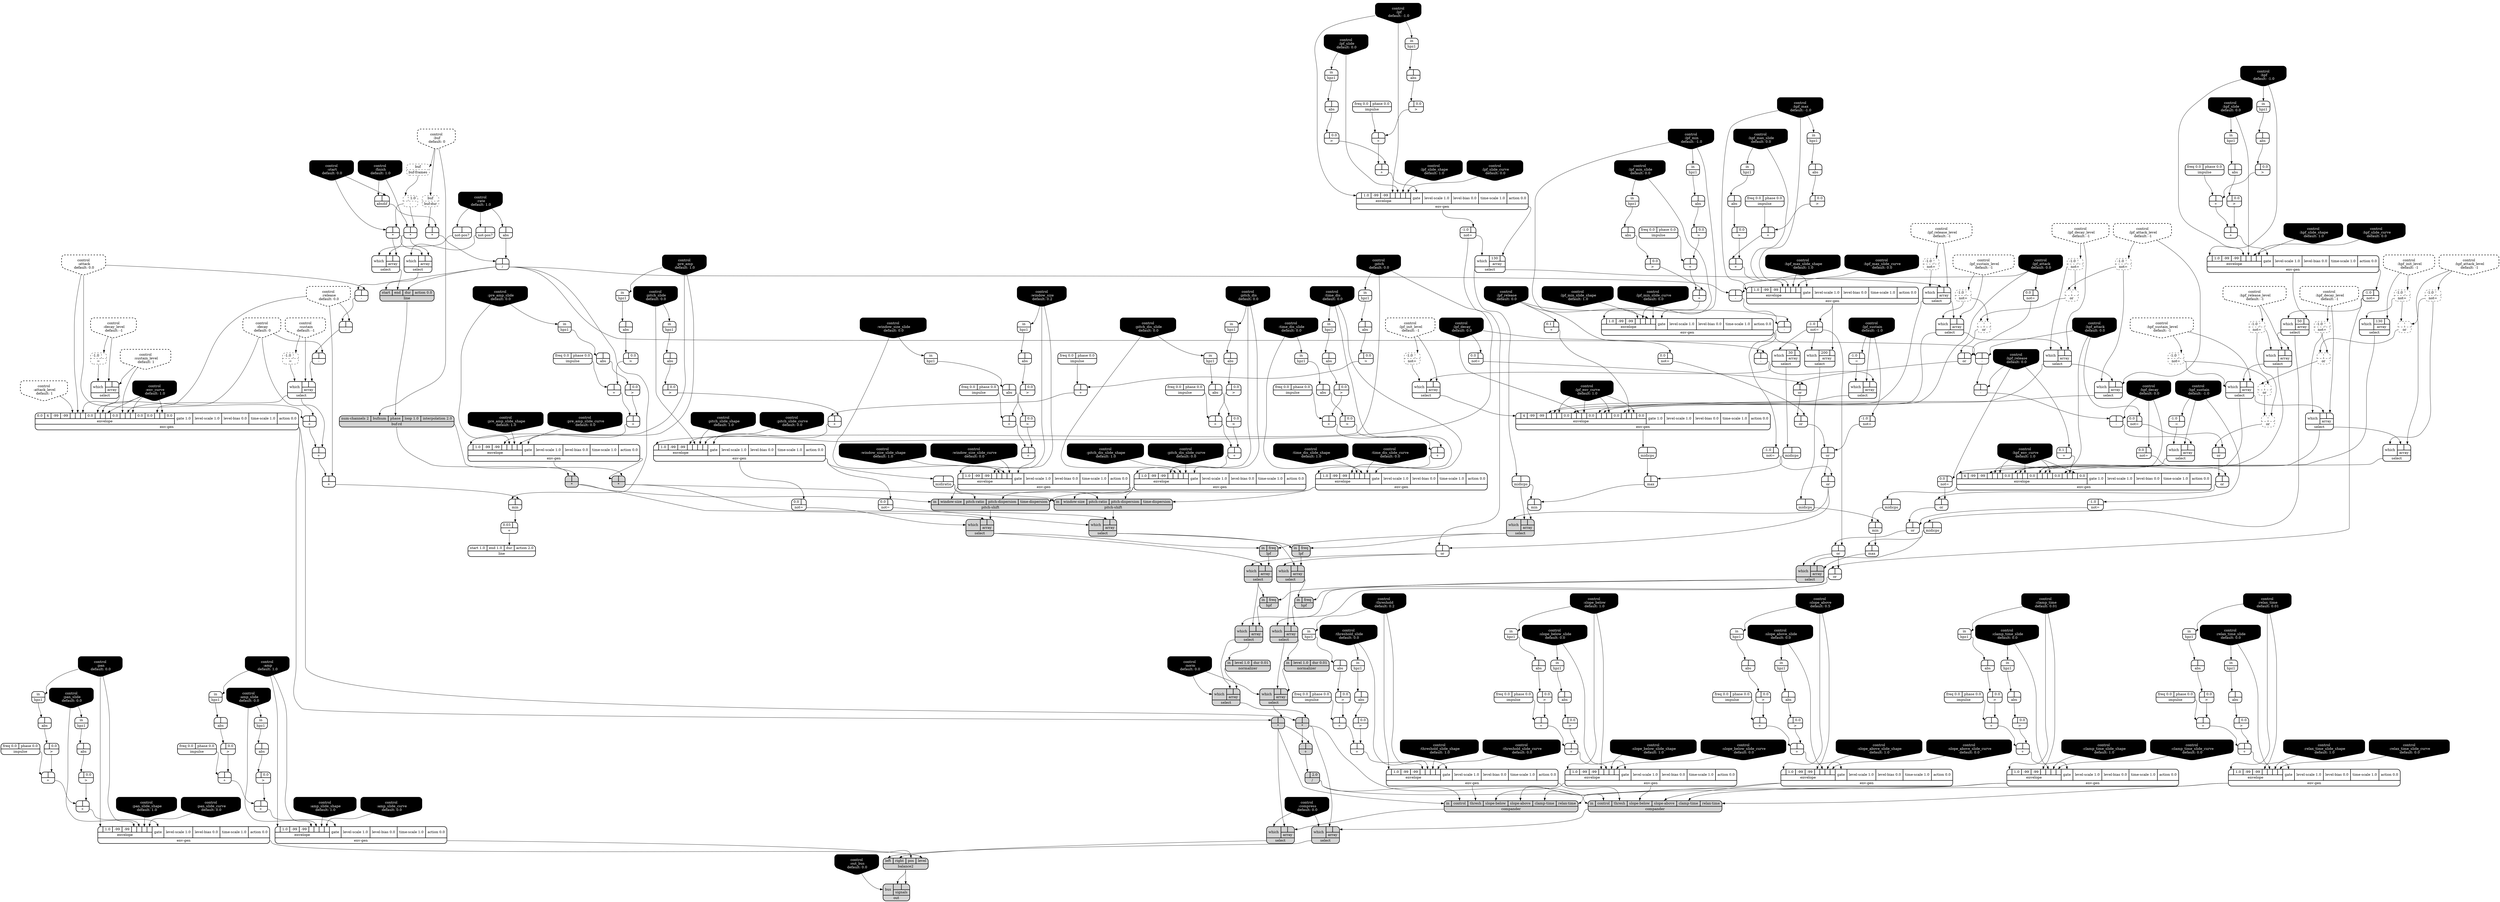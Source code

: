 digraph synthdef {
113 [label = "{{ <a> |<b> } |<__UG_NAME__>* }" style="bold, rounded" shape=record rankdir=LR];
114 [label = "{{ <a> |<b> } |<__UG_NAME__>* }" style="bold, rounded" shape=record rankdir=LR];
120 [label = "{{ <a> |<b> } |<__UG_NAME__>* }" style="bold, rounded" shape=record rankdir=LR];
125 [label = "{{ <a> |<b> } |<__UG_NAME__>* }" style="filled, bold, rounded"  shape=record rankdir=LR];
278 [label = "{{ <a> |<b> } |<__UG_NAME__>* }" style="filled, bold, rounded"  shape=record rankdir=LR];
324 [label = "{{ <a> |<b> } |<__UG_NAME__>* }" style="filled, bold, rounded"  shape=record rankdir=LR];
332 [label = "{{ <a> |<b> } |<__UG_NAME__>* }" style="filled, bold, rounded"  shape=record rankdir=LR];
104 [label = "{{ <a> |<b> } |<__UG_NAME__>+ }" style="bold, rounded" shape=record rankdir=LR];
108 [label = "{{ <a> |<b> } |<__UG_NAME__>+ }" style="bold, rounded" shape=record rankdir=LR];
130 [label = "{{ <a> |<b> } |<__UG_NAME__>+ }" style="bold, rounded" shape=record rankdir=LR];
134 [label = "{{ <a> |<b> } |<__UG_NAME__>+ }" style="bold, rounded" shape=record rankdir=LR];
140 [label = "{{ <a> |<b> } |<__UG_NAME__>+ }" style="bold, rounded" shape=record rankdir=LR];
144 [label = "{{ <a> |<b> } |<__UG_NAME__>+ }" style="bold, rounded" shape=record rankdir=LR];
151 [label = "{{ <a> |<b> } |<__UG_NAME__>+ }" style="bold, rounded" shape=record rankdir=LR];
155 [label = "{{ <a> |<b> } |<__UG_NAME__>+ }" style="bold, rounded" shape=record rankdir=LR];
161 [label = "{{ <a> |<b> } |<__UG_NAME__>+ }" style="bold, rounded" shape=record rankdir=LR];
165 [label = "{{ <a> |<b> } |<__UG_NAME__>+ }" style="bold, rounded" shape=record rankdir=LR];
174 [label = "{{ <a> |<b> } |<__UG_NAME__>+ }" style="bold, rounded" shape=record rankdir=LR];
178 [label = "{{ <a> |<b> } |<__UG_NAME__>+ }" style="bold, rounded" shape=record rankdir=LR];
185 [label = "{{ <a> |<b> } |<__UG_NAME__>+ }" style="bold, rounded" shape=record rankdir=LR];
189 [label = "{{ <a> |<b> } |<__UG_NAME__>+ }" style="bold, rounded" shape=record rankdir=LR];
197 [label = "{{ <a> |<b> } |<__UG_NAME__>+ }" style="bold, rounded" shape=record rankdir=LR];
201 [label = "{{ <a> |<b> } |<__UG_NAME__>+ }" style="bold, rounded" shape=record rankdir=LR];
206 [label = "{{ <a> |<b> } |<__UG_NAME__>+ }" style="bold, rounded" shape=record rankdir=LR];
216 [label = "{{ <a> |<b> } |<__UG_NAME__>+ }" style="bold, rounded" shape=record rankdir=LR];
224 [label = "{{ <a> |<b> } |<__UG_NAME__>+ }" style="bold, rounded" shape=record rankdir=LR];
230 [label = "{{ <a> |<b> } |<__UG_NAME__>+ }" style="bold, rounded" shape=record rankdir=LR];
243 [label = "{{ <a> |<b> } |<__UG_NAME__>+ }" style="bold, rounded" shape=record rankdir=LR];
291 [label = "{{ <a> 0.1|<b> } |<__UG_NAME__>+ }" style="bold, rounded" shape=record rankdir=LR];
312 [label = "{{ <a> 0.1|<b> } |<__UG_NAME__>+ }" style="bold, rounded" shape=record rankdir=LR];
333 [label = "{{ <a> |<b> } |<__UG_NAME__>+ }" style="filled, bold, rounded"  shape=record rankdir=LR];
339 [label = "{{ <a> |<b> } |<__UG_NAME__>+ }" style="bold, rounded" shape=record rankdir=LR];
343 [label = "{{ <a> |<b> } |<__UG_NAME__>+ }" style="bold, rounded" shape=record rankdir=LR];
349 [label = "{{ <a> |<b> } |<__UG_NAME__>+ }" style="bold, rounded" shape=record rankdir=LR];
353 [label = "{{ <a> |<b> } |<__UG_NAME__>+ }" style="bold, rounded" shape=record rankdir=LR];
359 [label = "{{ <a> |<b> } |<__UG_NAME__>+ }" style="bold, rounded" shape=record rankdir=LR];
360 [label = "{{ <a> |<b> } |<__UG_NAME__>+ }" style="bold, rounded" shape=record rankdir=LR];
365 [label = "{{ <a> |<b> } |<__UG_NAME__>+ }" style="bold, rounded" shape=record rankdir=LR];
378 [label = "{{ <a> |<b> } |<__UG_NAME__>+ }" style="bold, rounded" shape=record rankdir=LR];
382 [label = "{{ <a> |<b> } |<__UG_NAME__>+ }" style="bold, rounded" shape=record rankdir=LR];
385 [label = "{{ <a> |<b> } |<__UG_NAME__>+ }" style="bold, rounded" shape=record rankdir=LR];
389 [label = "{{ <a> |<b> } |<__UG_NAME__>+ }" style="bold, rounded" shape=record rankdir=LR];
393 [label = "{{ <a> |<b> } |<__UG_NAME__>+ }" style="bold, rounded" shape=record rankdir=LR];
394 [label = "{{ <a> |<b> } |<__UG_NAME__>+ }" style="bold, rounded" shape=record rankdir=LR];
395 [label = "{{ <a> |<b> } |<__UG_NAME__>+ }" style="bold, rounded" shape=record rankdir=LR];
397 [label = "{{ <a> 0.03|<b> } |<__UG_NAME__>+ }" style="bold, rounded" shape=record rankdir=LR];
112 [label = "{{ <a> |<b> 1.0} |<__UG_NAME__>- }" style="dashed, rounded" shape=record rankdir=LR];
207 [label = "{{ <a> |<b> } |<__UG_NAME__>- }" style="bold, rounded" shape=record rankdir=LR];
208 [label = "{{ <a> |<b> } |<__UG_NAME__>- }" style="bold, rounded" shape=record rankdir=LR];
235 [label = "{{ <a> |<b> } |<__UG_NAME__>- }" style="bold, rounded" shape=record rankdir=LR];
236 [label = "{{ <a> |<b> } |<__UG_NAME__>- }" style="bold, rounded" shape=record rankdir=LR];
237 [label = "{{ <a> |<b> } |<__UG_NAME__>- }" style="bold, rounded" shape=record rankdir=LR];
289 [label = "{{ <a> |<b> } |<__UG_NAME__>- }" style="bold, rounded" shape=record rankdir=LR];
308 [label = "{{ <a> |<b> } |<__UG_NAME__>- }" style="bold, rounded" shape=record rankdir=LR];
309 [label = "{{ <a> |<b> } |<__UG_NAME__>- }" style="bold, rounded" shape=record rankdir=LR];
310 [label = "{{ <a> |<b> } |<__UG_NAME__>- }" style="bold, rounded" shape=record rankdir=LR];
122 [label = "{{ <a> |<b> } |<__UG_NAME__>/ }" style="bold, rounded" shape=record rankdir=LR];
334 [label = "{{ <a> |<b> 2.0} |<__UG_NAME__>/ }" style="filled, bold, rounded"  shape=record rankdir=LR];
232 [label = "{{ <a> -1.0|<b> } |<__UG_NAME__>= }" style="dashed, rounded" shape=record rankdir=LR];
234 [label = "{{ <a> -1.0|<b> } |<__UG_NAME__>= }" style="dashed, rounded" shape=record rankdir=LR];
288 [label = "{{ <a> -1.0|<b> } |<__UG_NAME__>= }" style="bold, rounded" shape=record rankdir=LR];
307 [label = "{{ <a> -1.0|<b> } |<__UG_NAME__>= }" style="bold, rounded" shape=record rankdir=LR];
103 [label = "{{ <a> |<b> 0.0} |<__UG_NAME__>\> }" style="bold, rounded" shape=record rankdir=LR];
107 [label = "{{ <a> |<b> 0.0} |<__UG_NAME__>\> }" style="bold, rounded" shape=record rankdir=LR];
129 [label = "{{ <a> |<b> 0.0} |<__UG_NAME__>\> }" style="bold, rounded" shape=record rankdir=LR];
133 [label = "{{ <a> |<b> 0.0} |<__UG_NAME__>\> }" style="bold, rounded" shape=record rankdir=LR];
139 [label = "{{ <a> |<b> 0.0} |<__UG_NAME__>\> }" style="bold, rounded" shape=record rankdir=LR];
143 [label = "{{ <a> |<b> 0.0} |<__UG_NAME__>\> }" style="bold, rounded" shape=record rankdir=LR];
150 [label = "{{ <a> |<b> 0.0} |<__UG_NAME__>\> }" style="bold, rounded" shape=record rankdir=LR];
154 [label = "{{ <a> |<b> 0.0} |<__UG_NAME__>\> }" style="bold, rounded" shape=record rankdir=LR];
160 [label = "{{ <a> |<b> 0.0} |<__UG_NAME__>\> }" style="bold, rounded" shape=record rankdir=LR];
164 [label = "{{ <a> |<b> 0.0} |<__UG_NAME__>\> }" style="bold, rounded" shape=record rankdir=LR];
173 [label = "{{ <a> |<b> 0.0} |<__UG_NAME__>\> }" style="bold, rounded" shape=record rankdir=LR];
177 [label = "{{ <a> |<b> 0.0} |<__UG_NAME__>\> }" style="bold, rounded" shape=record rankdir=LR];
184 [label = "{{ <a> |<b> 0.0} |<__UG_NAME__>\> }" style="bold, rounded" shape=record rankdir=LR];
188 [label = "{{ <a> |<b> 0.0} |<__UG_NAME__>\> }" style="bold, rounded" shape=record rankdir=LR];
196 [label = "{{ <a> |<b> 0.0} |<__UG_NAME__>\> }" style="bold, rounded" shape=record rankdir=LR];
200 [label = "{{ <a> |<b> 0.0} |<__UG_NAME__>\> }" style="bold, rounded" shape=record rankdir=LR];
205 [label = "{{ <a> |<b> 0.0} |<__UG_NAME__>\> }" style="bold, rounded" shape=record rankdir=LR];
211 [label = "{{ <a> |<b> 0.0} |<__UG_NAME__>\> }" style="bold, rounded" shape=record rankdir=LR];
215 [label = "{{ <a> |<b> 0.0} |<__UG_NAME__>\> }" style="bold, rounded" shape=record rankdir=LR];
223 [label = "{{ <a> |<b> 0.0} |<__UG_NAME__>\> }" style="bold, rounded" shape=record rankdir=LR];
229 [label = "{{ <a> |<b> 0.0} |<__UG_NAME__>\> }" style="bold, rounded" shape=record rankdir=LR];
242 [label = "{{ <a> |<b> 0.0} |<__UG_NAME__>\> }" style="bold, rounded" shape=record rankdir=LR];
338 [label = "{{ <a> |<b> 0.0} |<__UG_NAME__>\> }" style="bold, rounded" shape=record rankdir=LR];
342 [label = "{{ <a> |<b> 0.0} |<__UG_NAME__>\> }" style="bold, rounded" shape=record rankdir=LR];
348 [label = "{{ <a> |<b> 0.0} |<__UG_NAME__>\> }" style="bold, rounded" shape=record rankdir=LR];
352 [label = "{{ <a> |<b> 0.0} |<__UG_NAME__>\> }" style="bold, rounded" shape=record rankdir=LR];
358 [label = "{{ <a> |<b> 0.0} |<__UG_NAME__>\> }" style="bold, rounded" shape=record rankdir=LR];
364 [label = "{{ <a> |<b> 0.0} |<__UG_NAME__>\> }" style="bold, rounded" shape=record rankdir=LR];
377 [label = "{{ <a> |<b> 0.0} |<__UG_NAME__>\> }" style="bold, rounded" shape=record rankdir=LR];
381 [label = "{{ <a> |<b> 0.0} |<__UG_NAME__>\> }" style="bold, rounded" shape=record rankdir=LR];
384 [label = "{{ <a> |<b> 0.0} |<__UG_NAME__>\> }" style="bold, rounded" shape=record rankdir=LR];
388 [label = "{{ <a> |<b> 0.0} |<__UG_NAME__>\> }" style="bold, rounded" shape=record rankdir=LR];
102 [label = "{{ <a> |<b> } |<__UG_NAME__>abs }" style="bold, rounded" shape=record rankdir=LR];
106 [label = "{{ <a> |<b> } |<__UG_NAME__>abs }" style="bold, rounded" shape=record rankdir=LR];
121 [label = "{{ <a> |<b> } |<__UG_NAME__>abs }" style="bold, rounded" shape=record rankdir=LR];
128 [label = "{{ <a> |<b> } |<__UG_NAME__>abs }" style="bold, rounded" shape=record rankdir=LR];
132 [label = "{{ <a> |<b> } |<__UG_NAME__>abs }" style="bold, rounded" shape=record rankdir=LR];
138 [label = "{{ <a> |<b> } |<__UG_NAME__>abs }" style="bold, rounded" shape=record rankdir=LR];
142 [label = "{{ <a> |<b> } |<__UG_NAME__>abs }" style="bold, rounded" shape=record rankdir=LR];
149 [label = "{{ <a> |<b> } |<__UG_NAME__>abs }" style="bold, rounded" shape=record rankdir=LR];
153 [label = "{{ <a> |<b> } |<__UG_NAME__>abs }" style="bold, rounded" shape=record rankdir=LR];
159 [label = "{{ <a> |<b> } |<__UG_NAME__>abs }" style="bold, rounded" shape=record rankdir=LR];
163 [label = "{{ <a> |<b> } |<__UG_NAME__>abs }" style="bold, rounded" shape=record rankdir=LR];
172 [label = "{{ <a> |<b> } |<__UG_NAME__>abs }" style="bold, rounded" shape=record rankdir=LR];
176 [label = "{{ <a> |<b> } |<__UG_NAME__>abs }" style="bold, rounded" shape=record rankdir=LR];
183 [label = "{{ <a> |<b> } |<__UG_NAME__>abs }" style="bold, rounded" shape=record rankdir=LR];
187 [label = "{{ <a> |<b> } |<__UG_NAME__>abs }" style="bold, rounded" shape=record rankdir=LR];
195 [label = "{{ <a> |<b> } |<__UG_NAME__>abs }" style="bold, rounded" shape=record rankdir=LR];
199 [label = "{{ <a> |<b> } |<__UG_NAME__>abs }" style="bold, rounded" shape=record rankdir=LR];
204 [label = "{{ <a> |<b> } |<__UG_NAME__>abs }" style="bold, rounded" shape=record rankdir=LR];
210 [label = "{{ <a> |<b> } |<__UG_NAME__>abs }" style="bold, rounded" shape=record rankdir=LR];
214 [label = "{{ <a> |<b> } |<__UG_NAME__>abs }" style="bold, rounded" shape=record rankdir=LR];
222 [label = "{{ <a> |<b> } |<__UG_NAME__>abs }" style="bold, rounded" shape=record rankdir=LR];
228 [label = "{{ <a> |<b> } |<__UG_NAME__>abs }" style="bold, rounded" shape=record rankdir=LR];
241 [label = "{{ <a> |<b> } |<__UG_NAME__>abs }" style="bold, rounded" shape=record rankdir=LR];
337 [label = "{{ <a> |<b> } |<__UG_NAME__>abs }" style="bold, rounded" shape=record rankdir=LR];
341 [label = "{{ <a> |<b> } |<__UG_NAME__>abs }" style="bold, rounded" shape=record rankdir=LR];
347 [label = "{{ <a> |<b> } |<__UG_NAME__>abs }" style="bold, rounded" shape=record rankdir=LR];
351 [label = "{{ <a> |<b> } |<__UG_NAME__>abs }" style="bold, rounded" shape=record rankdir=LR];
357 [label = "{{ <a> |<b> } |<__UG_NAME__>abs }" style="bold, rounded" shape=record rankdir=LR];
363 [label = "{{ <a> |<b> } |<__UG_NAME__>abs }" style="bold, rounded" shape=record rankdir=LR];
373 [label = "{{ <a> |<b> } |<__UG_NAME__>abs }" style="bold, rounded" shape=record rankdir=LR];
376 [label = "{{ <a> |<b> } |<__UG_NAME__>abs }" style="bold, rounded" shape=record rankdir=LR];
380 [label = "{{ <a> |<b> } |<__UG_NAME__>abs }" style="bold, rounded" shape=record rankdir=LR];
387 [label = "{{ <a> |<b> } |<__UG_NAME__>abs }" style="bold, rounded" shape=record rankdir=LR];
119 [label = "{{ <a> |<b> } |<__UG_NAME__>absdif }" style="bold, rounded" shape=record rankdir=LR];
391 [label = "{{ <left> left|<right> right|<pos> pos|<level> level} |<__UG_NAME__>balance2 }" style="filled, bold, rounded"  shape=record rankdir=LR];
118 [label = "{{ <buf> buf} |<__UG_NAME__>buf-dur }" style="dashed, rounded" shape=record rankdir=LR];
111 [label = "{{ <buf> buf} |<__UG_NAME__>buf-frames }" style="dashed, rounded" shape=record rankdir=LR];
124 [label = "{{ <num____channels> num-channels 2|<bufnum> bufnum|<phase> phase|<loop> loop 1.0|<interpolation> interpolation 2.0} |<__UG_NAME__>buf-rd }" style="filled, bold, rounded"  shape=record rankdir=LR];
367 [label = "{{ <in> in|<control> control|<thresh> thresh|<slope____below> slope-below|<slope____above> slope-above|<clamp____time> clamp-time|<relax____time> relax-time} |<__UG_NAME__>compander }" style="filled, bold, rounded"  shape=record rankdir=LR];
374 [label = "{{ <in> in|<control> control|<thresh> thresh|<slope____below> slope-below|<slope____above> slope-above|<clamp____time> clamp-time|<relax____time> relax-time} |<__UG_NAME__>compander }" style="filled, bold, rounded"  shape=record rankdir=LR];
0 [label = "control
 :buf
 default: 0" shape=invhouse style="rounded, dashed, filled, bold" fillcolor=white fontcolor=black ]; 
1 [label = "control
 :attack
 default: 0.0" shape=invhouse style="rounded, dashed, filled, bold" fillcolor=white fontcolor=black ]; 
2 [label = "control
 :decay
 default: 0" shape=invhouse style="rounded, dashed, filled, bold" fillcolor=white fontcolor=black ]; 
3 [label = "control
 :sustain
 default: -1" shape=invhouse style="rounded, dashed, filled, bold" fillcolor=white fontcolor=black ]; 
4 [label = "control
 :release
 default: 0.0" shape=invhouse style="rounded, dashed, filled, bold" fillcolor=white fontcolor=black ]; 
5 [label = "control
 :attack_level
 default: 1" shape=invhouse style="rounded, dashed, filled, bold" fillcolor=white fontcolor=black ]; 
6 [label = "control
 :decay_level
 default: -1" shape=invhouse style="rounded, dashed, filled, bold" fillcolor=white fontcolor=black ]; 
7 [label = "control
 :sustain_level
 default: 1" shape=invhouse style="rounded, dashed, filled, bold" fillcolor=white fontcolor=black ]; 
8 [label = "control
 :lpf_init_level
 default: -1" shape=invhouse style="rounded, dashed, filled, bold" fillcolor=white fontcolor=black ]; 
9 [label = "control
 :lpf_attack_level
 default: -1" shape=invhouse style="rounded, dashed, filled, bold" fillcolor=white fontcolor=black ]; 
10 [label = "control
 :lpf_decay_level
 default: -1" shape=invhouse style="rounded, dashed, filled, bold" fillcolor=white fontcolor=black ]; 
11 [label = "control
 :lpf_sustain_level
 default: -1" shape=invhouse style="rounded, dashed, filled, bold" fillcolor=white fontcolor=black ]; 
12 [label = "control
 :lpf_release_level
 default: -1" shape=invhouse style="rounded, dashed, filled, bold" fillcolor=white fontcolor=black ]; 
13 [label = "control
 :hpf_init_level
 default: -1" shape=invhouse style="rounded, dashed, filled, bold" fillcolor=white fontcolor=black ]; 
14 [label = "control
 :hpf_attack_level
 default: -1" shape=invhouse style="rounded, dashed, filled, bold" fillcolor=white fontcolor=black ]; 
15 [label = "control
 :hpf_decay_level
 default: -1" shape=invhouse style="rounded, dashed, filled, bold" fillcolor=white fontcolor=black ]; 
16 [label = "control
 :hpf_sustain_level
 default: -1" shape=invhouse style="rounded, dashed, filled, bold" fillcolor=white fontcolor=black ]; 
17 [label = "control
 :hpf_release_level
 default: -1" shape=invhouse style="rounded, dashed, filled, bold" fillcolor=white fontcolor=black ]; 
18 [label = "control
 :amp
 default: 1.0" shape=invhouse style="rounded, filled, bold" fillcolor=black fontcolor=white ]; 
19 [label = "control
 :amp_slide
 default: 0.0" shape=invhouse style="rounded, filled, bold" fillcolor=black fontcolor=white ]; 
20 [label = "control
 :amp_slide_shape
 default: 1.0" shape=invhouse style="rounded, filled, bold" fillcolor=black fontcolor=white ]; 
21 [label = "control
 :amp_slide_curve
 default: 0.0" shape=invhouse style="rounded, filled, bold" fillcolor=black fontcolor=white ]; 
22 [label = "control
 :pan
 default: 0.0" shape=invhouse style="rounded, filled, bold" fillcolor=black fontcolor=white ]; 
23 [label = "control
 :pan_slide
 default: 0.0" shape=invhouse style="rounded, filled, bold" fillcolor=black fontcolor=white ]; 
24 [label = "control
 :pan_slide_shape
 default: 1.0" shape=invhouse style="rounded, filled, bold" fillcolor=black fontcolor=white ]; 
25 [label = "control
 :pan_slide_curve
 default: 0.0" shape=invhouse style="rounded, filled, bold" fillcolor=black fontcolor=white ]; 
26 [label = "control
 :env_curve
 default: 1.0" shape=invhouse style="rounded, filled, bold" fillcolor=black fontcolor=white ]; 
27 [label = "control
 :rate
 default: 1.0" shape=invhouse style="rounded, filled, bold" fillcolor=black fontcolor=white ]; 
28 [label = "control
 :start
 default: 0.0" shape=invhouse style="rounded, filled, bold" fillcolor=black fontcolor=white ]; 
29 [label = "control
 :finish
 default: 1.0" shape=invhouse style="rounded, filled, bold" fillcolor=black fontcolor=white ]; 
30 [label = "control
 :lpf
 default: -1.0" shape=invhouse style="rounded, filled, bold" fillcolor=black fontcolor=white ]; 
31 [label = "control
 :lpf_slide
 default: 0.0" shape=invhouse style="rounded, filled, bold" fillcolor=black fontcolor=white ]; 
32 [label = "control
 :lpf_slide_shape
 default: 1.0" shape=invhouse style="rounded, filled, bold" fillcolor=black fontcolor=white ]; 
33 [label = "control
 :lpf_slide_curve
 default: 0.0" shape=invhouse style="rounded, filled, bold" fillcolor=black fontcolor=white ]; 
34 [label = "control
 :lpf_attack
 default: 0.0" shape=invhouse style="rounded, filled, bold" fillcolor=black fontcolor=white ]; 
35 [label = "control
 :lpf_sustain
 default: -1.0" shape=invhouse style="rounded, filled, bold" fillcolor=black fontcolor=white ]; 
36 [label = "control
 :lpf_decay
 default: 0.0" shape=invhouse style="rounded, filled, bold" fillcolor=black fontcolor=white ]; 
37 [label = "control
 :lpf_release
 default: 0.0" shape=invhouse style="rounded, filled, bold" fillcolor=black fontcolor=white ]; 
38 [label = "control
 :lpf_min
 default: -1.0" shape=invhouse style="rounded, filled, bold" fillcolor=black fontcolor=white ]; 
39 [label = "control
 :lpf_min_slide
 default: 0.0" shape=invhouse style="rounded, filled, bold" fillcolor=black fontcolor=white ]; 
40 [label = "control
 :lpf_min_slide_shape
 default: 1.0" shape=invhouse style="rounded, filled, bold" fillcolor=black fontcolor=white ]; 
41 [label = "control
 :lpf_min_slide_curve
 default: 0.0" shape=invhouse style="rounded, filled, bold" fillcolor=black fontcolor=white ]; 
42 [label = "control
 :lpf_env_curve
 default: 1.0" shape=invhouse style="rounded, filled, bold" fillcolor=black fontcolor=white ]; 
43 [label = "control
 :hpf
 default: -1.0" shape=invhouse style="rounded, filled, bold" fillcolor=black fontcolor=white ]; 
44 [label = "control
 :hpf_slide
 default: 0.0" shape=invhouse style="rounded, filled, bold" fillcolor=black fontcolor=white ]; 
45 [label = "control
 :hpf_slide_shape
 default: 1.0" shape=invhouse style="rounded, filled, bold" fillcolor=black fontcolor=white ]; 
46 [label = "control
 :hpf_slide_curve
 default: 0.0" shape=invhouse style="rounded, filled, bold" fillcolor=black fontcolor=white ]; 
47 [label = "control
 :hpf_max
 default: -1.0" shape=invhouse style="rounded, filled, bold" fillcolor=black fontcolor=white ]; 
48 [label = "control
 :hpf_max_slide
 default: 0.0" shape=invhouse style="rounded, filled, bold" fillcolor=black fontcolor=white ]; 
49 [label = "control
 :hpf_max_slide_shape
 default: 1.0" shape=invhouse style="rounded, filled, bold" fillcolor=black fontcolor=white ]; 
50 [label = "control
 :hpf_max_slide_curve
 default: 0.0" shape=invhouse style="rounded, filled, bold" fillcolor=black fontcolor=white ]; 
51 [label = "control
 :hpf_attack
 default: 0.0" shape=invhouse style="rounded, filled, bold" fillcolor=black fontcolor=white ]; 
52 [label = "control
 :hpf_sustain
 default: -1.0" shape=invhouse style="rounded, filled, bold" fillcolor=black fontcolor=white ]; 
53 [label = "control
 :hpf_decay
 default: 0.0" shape=invhouse style="rounded, filled, bold" fillcolor=black fontcolor=white ]; 
54 [label = "control
 :hpf_release
 default: 0.0" shape=invhouse style="rounded, filled, bold" fillcolor=black fontcolor=white ]; 
55 [label = "control
 :hpf_env_curve
 default: 1.0" shape=invhouse style="rounded, filled, bold" fillcolor=black fontcolor=white ]; 
56 [label = "control
 :norm
 default: 0.0" shape=invhouse style="rounded, filled, bold" fillcolor=black fontcolor=white ]; 
57 [label = "control
 :pitch
 default: 0.0" shape=invhouse style="rounded, filled, bold" fillcolor=black fontcolor=white ]; 
58 [label = "control
 :pitch_slide
 default: 0.0" shape=invhouse style="rounded, filled, bold" fillcolor=black fontcolor=white ]; 
59 [label = "control
 :pitch_slide_shape
 default: 1.0" shape=invhouse style="rounded, filled, bold" fillcolor=black fontcolor=white ]; 
60 [label = "control
 :pitch_slide_curve
 default: 0.0" shape=invhouse style="rounded, filled, bold" fillcolor=black fontcolor=white ]; 
61 [label = "control
 :window_size
 default: 0.2" shape=invhouse style="rounded, filled, bold" fillcolor=black fontcolor=white ]; 
62 [label = "control
 :window_size_slide
 default: 0.0" shape=invhouse style="rounded, filled, bold" fillcolor=black fontcolor=white ]; 
63 [label = "control
 :window_size_slide_shape
 default: 1.0" shape=invhouse style="rounded, filled, bold" fillcolor=black fontcolor=white ]; 
64 [label = "control
 :window_size_slide_curve
 default: 0.0" shape=invhouse style="rounded, filled, bold" fillcolor=black fontcolor=white ]; 
65 [label = "control
 :pitch_dis
 default: 0.0" shape=invhouse style="rounded, filled, bold" fillcolor=black fontcolor=white ]; 
66 [label = "control
 :pitch_dis_slide
 default: 0.0" shape=invhouse style="rounded, filled, bold" fillcolor=black fontcolor=white ]; 
67 [label = "control
 :pitch_dis_slide_shape
 default: 1.0" shape=invhouse style="rounded, filled, bold" fillcolor=black fontcolor=white ]; 
68 [label = "control
 :pitch_dis_slide_curve
 default: 0.0" shape=invhouse style="rounded, filled, bold" fillcolor=black fontcolor=white ]; 
69 [label = "control
 :time_dis
 default: 0.0" shape=invhouse style="rounded, filled, bold" fillcolor=black fontcolor=white ]; 
70 [label = "control
 :time_dis_slide
 default: 0.0" shape=invhouse style="rounded, filled, bold" fillcolor=black fontcolor=white ]; 
71 [label = "control
 :time_dis_slide_shape
 default: 1.0" shape=invhouse style="rounded, filled, bold" fillcolor=black fontcolor=white ]; 
72 [label = "control
 :time_dis_slide_curve
 default: 0.0" shape=invhouse style="rounded, filled, bold" fillcolor=black fontcolor=white ]; 
73 [label = "control
 :compress
 default: 0.0" shape=invhouse style="rounded, filled, bold" fillcolor=black fontcolor=white ]; 
74 [label = "control
 :pre_amp
 default: 1.0" shape=invhouse style="rounded, filled, bold" fillcolor=black fontcolor=white ]; 
75 [label = "control
 :pre_amp_slide
 default: 0.0" shape=invhouse style="rounded, filled, bold" fillcolor=black fontcolor=white ]; 
76 [label = "control
 :pre_amp_slide_shape
 default: 1.0" shape=invhouse style="rounded, filled, bold" fillcolor=black fontcolor=white ]; 
77 [label = "control
 :pre_amp_slide_curve
 default: 0.0" shape=invhouse style="rounded, filled, bold" fillcolor=black fontcolor=white ]; 
78 [label = "control
 :threshold
 default: 0.2" shape=invhouse style="rounded, filled, bold" fillcolor=black fontcolor=white ]; 
79 [label = "control
 :threshold_slide
 default: 0.0" shape=invhouse style="rounded, filled, bold" fillcolor=black fontcolor=white ]; 
80 [label = "control
 :threshold_slide_shape
 default: 1.0" shape=invhouse style="rounded, filled, bold" fillcolor=black fontcolor=white ]; 
81 [label = "control
 :threshold_slide_curve
 default: 0.0" shape=invhouse style="rounded, filled, bold" fillcolor=black fontcolor=white ]; 
82 [label = "control
 :clamp_time
 default: 0.01" shape=invhouse style="rounded, filled, bold" fillcolor=black fontcolor=white ]; 
83 [label = "control
 :clamp_time_slide
 default: 0.0" shape=invhouse style="rounded, filled, bold" fillcolor=black fontcolor=white ]; 
84 [label = "control
 :clamp_time_slide_shape
 default: 1.0" shape=invhouse style="rounded, filled, bold" fillcolor=black fontcolor=white ]; 
85 [label = "control
 :clamp_time_slide_curve
 default: 0.0" shape=invhouse style="rounded, filled, bold" fillcolor=black fontcolor=white ]; 
86 [label = "control
 :slope_above
 default: 0.5" shape=invhouse style="rounded, filled, bold" fillcolor=black fontcolor=white ]; 
87 [label = "control
 :slope_above_slide
 default: 0.0" shape=invhouse style="rounded, filled, bold" fillcolor=black fontcolor=white ]; 
88 [label = "control
 :slope_above_slide_shape
 default: 1.0" shape=invhouse style="rounded, filled, bold" fillcolor=black fontcolor=white ]; 
89 [label = "control
 :slope_above_slide_curve
 default: 0.0" shape=invhouse style="rounded, filled, bold" fillcolor=black fontcolor=white ]; 
90 [label = "control
 :slope_below
 default: 1.0" shape=invhouse style="rounded, filled, bold" fillcolor=black fontcolor=white ]; 
91 [label = "control
 :slope_below_slide
 default: 0.0" shape=invhouse style="rounded, filled, bold" fillcolor=black fontcolor=white ]; 
92 [label = "control
 :slope_below_slide_shape
 default: 1.0" shape=invhouse style="rounded, filled, bold" fillcolor=black fontcolor=white ]; 
93 [label = "control
 :slope_below_slide_curve
 default: 0.0" shape=invhouse style="rounded, filled, bold" fillcolor=black fontcolor=white ]; 
94 [label = "control
 :relax_time
 default: 0.01" shape=invhouse style="rounded, filled, bold" fillcolor=black fontcolor=white ]; 
95 [label = "control
 :relax_time_slide
 default: 0.0" shape=invhouse style="rounded, filled, bold" fillcolor=black fontcolor=white ]; 
96 [label = "control
 :relax_time_slide_shape
 default: 1.0" shape=invhouse style="rounded, filled, bold" fillcolor=black fontcolor=white ]; 
97 [label = "control
 :relax_time_slide_curve
 default: 0.0" shape=invhouse style="rounded, filled, bold" fillcolor=black fontcolor=white ]; 
98 [label = "control
 :out_bus
 default: 0.0" shape=invhouse style="rounded, filled, bold" fillcolor=black fontcolor=white ]; 
109 [label = "{{ {{<envelope___control___0>|1.0|-99|-99|<envelope___control___4>|<envelope___control___5>|<envelope___control___6>|<envelope___control___7>}|envelope}|<gate> gate|<level____scale> level-scale 1.0|<level____bias> level-bias 0.0|<time____scale> time-scale 1.0|<action> action 0.0} |<__UG_NAME__>env-gen }" style="bold, rounded" shape=record rankdir=LR];
135 [label = "{{ {{<envelope___control___0>|1.0|-99|-99|<envelope___control___4>|<envelope___control___5>|<envelope___control___6>|<envelope___control___7>}|envelope}|<gate> gate|<level____scale> level-scale 1.0|<level____bias> level-bias 0.0|<time____scale> time-scale 1.0|<action> action 0.0} |<__UG_NAME__>env-gen }" style="bold, rounded" shape=record rankdir=LR];
145 [label = "{{ {{<envelope___control___0>|1.0|-99|-99|<envelope___control___4>|<envelope___control___5>|<envelope___control___6>|<envelope___control___7>}|envelope}|<gate> gate|<level____scale> level-scale 1.0|<level____bias> level-bias 0.0|<time____scale> time-scale 1.0|<action> action 0.0} |<__UG_NAME__>env-gen }" style="bold, rounded" shape=record rankdir=LR];
156 [label = "{{ {{<envelope___control___0>|1.0|-99|-99|<envelope___control___4>|<envelope___control___5>|<envelope___control___6>|<envelope___control___7>}|envelope}|<gate> gate|<level____scale> level-scale 1.0|<level____bias> level-bias 0.0|<time____scale> time-scale 1.0|<action> action 0.0} |<__UG_NAME__>env-gen }" style="bold, rounded" shape=record rankdir=LR];
166 [label = "{{ {{<envelope___control___0>|1.0|-99|-99|<envelope___control___4>|<envelope___control___5>|<envelope___control___6>|<envelope___control___7>}|envelope}|<gate> gate|<level____scale> level-scale 1.0|<level____bias> level-bias 0.0|<time____scale> time-scale 1.0|<action> action 0.0} |<__UG_NAME__>env-gen }" style="bold, rounded" shape=record rankdir=LR];
179 [label = "{{ {{<envelope___control___0>|1.0|-99|-99|<envelope___control___4>|<envelope___control___5>|<envelope___control___6>|<envelope___control___7>}|envelope}|<gate> gate|<level____scale> level-scale 1.0|<level____bias> level-bias 0.0|<time____scale> time-scale 1.0|<action> action 0.0} |<__UG_NAME__>env-gen }" style="bold, rounded" shape=record rankdir=LR];
190 [label = "{{ {{<envelope___control___0>|1.0|-99|-99|<envelope___control___4>|<envelope___control___5>|<envelope___control___6>|<envelope___control___7>}|envelope}|<gate> gate|<level____scale> level-scale 1.0|<level____bias> level-bias 0.0|<time____scale> time-scale 1.0|<action> action 0.0} |<__UG_NAME__>env-gen }" style="bold, rounded" shape=record rankdir=LR];
225 [label = "{{ {{<envelope___control___0>|1.0|-99|-99|<envelope___control___4>|<envelope___control___5>|<envelope___control___6>|<envelope___control___7>}|envelope}|<gate> gate|<level____scale> level-scale 1.0|<level____bias> level-bias 0.0|<time____scale> time-scale 1.0|<action> action 0.0} |<__UG_NAME__>env-gen }" style="bold, rounded" shape=record rankdir=LR];
239 [label = "{{ {{0.0|4|-99|-99|<envelope___control___4>|<envelope___control___5>|<envelope___control___6>|0.0|<envelope___select___8>|<envelope___control___9>|<envelope___control___10>|0.0|<envelope___control___12>|<envelope___select___13>|<envelope___control___14>|0.0|0.0|<envelope___control___17>|<envelope___control___18>|0.0}|envelope}|<gate> gate 1.0|<level____scale> level-scale 1.0|<level____bias> level-bias 0.0|<time____scale> time-scale 1.0|<action> action 0.0} |<__UG_NAME__>env-gen }" style="bold, rounded" shape=record rankdir=LR];
244 [label = "{{ {{<envelope___control___0>|1.0|-99|-99|<envelope___control___4>|<envelope___control___5>|<envelope___control___6>|<envelope___control___7>}|envelope}|<gate> gate|<level____scale> level-scale 1.0|<level____bias> level-bias 0.0|<time____scale> time-scale 1.0|<action> action 0.0} |<__UG_NAME__>env-gen }" style="bold, rounded" shape=record rankdir=LR];
292 [label = "{{ {{<envelope___select___0>|4|-99|-99|<envelope___select___4>|<envelope___control___5>|<envelope___control___6>|0.0|<envelope___select___8>|<envelope___control___9>|<envelope___control___10>|0.0|<envelope___select___12>|<envelope___select___13>|<envelope___control___14>|0.0|<envelope___select___16>|<envelope___binary____op____u____gen___17>|<envelope___control___18>|0.0}|envelope}|<gate> gate 1.0|<level____scale> level-scale 1.0|<level____bias> level-bias 0.0|<time____scale> time-scale 1.0|<action> action 0.0} |<__UG_NAME__>env-gen }" style="bold, rounded" shape=record rankdir=LR];
313 [label = "{{ {{<envelope___select___0>|4|-99|-99|<envelope___select___4>|<envelope___control___5>|<envelope___control___6>|0.0|<envelope___select___8>|<envelope___control___9>|<envelope___control___10>|0.0|<envelope___select___12>|<envelope___select___13>|<envelope___control___14>|0.0|<envelope___select___16>|<envelope___binary____op____u____gen___17>|<envelope___control___18>|0.0}|envelope}|<gate> gate 1.0|<level____scale> level-scale 1.0|<level____bias> level-bias 0.0|<time____scale> time-scale 1.0|<action> action 0.0} |<__UG_NAME__>env-gen }" style="bold, rounded" shape=record rankdir=LR];
335 [label = "{{ {{<envelope___control___0>|1.0|-99|-99|<envelope___control___4>|<envelope___control___5>|<envelope___control___6>|<envelope___control___7>}|envelope}|<gate> gate|<level____scale> level-scale 1.0|<level____bias> level-bias 0.0|<time____scale> time-scale 1.0|<action> action 0.0} |<__UG_NAME__>env-gen }" style="bold, rounded" shape=record rankdir=LR];
344 [label = "{{ {{<envelope___control___0>|1.0|-99|-99|<envelope___control___4>|<envelope___control___5>|<envelope___control___6>|<envelope___control___7>}|envelope}|<gate> gate|<level____scale> level-scale 1.0|<level____bias> level-bias 0.0|<time____scale> time-scale 1.0|<action> action 0.0} |<__UG_NAME__>env-gen }" style="bold, rounded" shape=record rankdir=LR];
354 [label = "{{ {{<envelope___control___0>|1.0|-99|-99|<envelope___control___4>|<envelope___control___5>|<envelope___control___6>|<envelope___control___7>}|envelope}|<gate> gate|<level____scale> level-scale 1.0|<level____bias> level-bias 0.0|<time____scale> time-scale 1.0|<action> action 0.0} |<__UG_NAME__>env-gen }" style="bold, rounded" shape=record rankdir=LR];
361 [label = "{{ {{<envelope___control___0>|1.0|-99|-99|<envelope___control___4>|<envelope___control___5>|<envelope___control___6>|<envelope___control___7>}|envelope}|<gate> gate|<level____scale> level-scale 1.0|<level____bias> level-bias 0.0|<time____scale> time-scale 1.0|<action> action 0.0} |<__UG_NAME__>env-gen }" style="bold, rounded" shape=record rankdir=LR];
366 [label = "{{ {{<envelope___control___0>|1.0|-99|-99|<envelope___control___4>|<envelope___control___5>|<envelope___control___6>|<envelope___control___7>}|envelope}|<gate> gate|<level____scale> level-scale 1.0|<level____bias> level-bias 0.0|<time____scale> time-scale 1.0|<action> action 0.0} |<__UG_NAME__>env-gen }" style="bold, rounded" shape=record rankdir=LR];
383 [label = "{{ {{<envelope___control___0>|1.0|-99|-99|<envelope___control___4>|<envelope___control___5>|<envelope___control___6>|<envelope___control___7>}|envelope}|<gate> gate|<level____scale> level-scale 1.0|<level____bias> level-bias 0.0|<time____scale> time-scale 1.0|<action> action 0.0} |<__UG_NAME__>env-gen }" style="bold, rounded" shape=record rankdir=LR];
390 [label = "{{ {{<envelope___control___0>|1.0|-99|-99|<envelope___control___4>|<envelope___control___5>|<envelope___control___6>|<envelope___control___7>}|envelope}|<gate> gate|<level____scale> level-scale 1.0|<level____bias> level-bias 0.0|<time____scale> time-scale 1.0|<action> action 0.0} |<__UG_NAME__>env-gen }" style="bold, rounded" shape=record rankdir=LR];
320 [label = "{{ <in> in|<freq> freq} |<__UG_NAME__>hpf }" style="filled, bold, rounded"  shape=record rankdir=LR];
328 [label = "{{ <in> in|<freq> freq} |<__UG_NAME__>hpf }" style="filled, bold, rounded"  shape=record rankdir=LR];
101 [label = "{{ <in> in} |<__UG_NAME__>hpz1 }" style="bold, rounded" shape=record rankdir=LR];
105 [label = "{{ <in> in} |<__UG_NAME__>hpz1 }" style="bold, rounded" shape=record rankdir=LR];
127 [label = "{{ <in> in} |<__UG_NAME__>hpz1 }" style="bold, rounded" shape=record rankdir=LR];
131 [label = "{{ <in> in} |<__UG_NAME__>hpz1 }" style="bold, rounded" shape=record rankdir=LR];
137 [label = "{{ <in> in} |<__UG_NAME__>hpz1 }" style="bold, rounded" shape=record rankdir=LR];
141 [label = "{{ <in> in} |<__UG_NAME__>hpz1 }" style="bold, rounded" shape=record rankdir=LR];
148 [label = "{{ <in> in} |<__UG_NAME__>hpz1 }" style="bold, rounded" shape=record rankdir=LR];
152 [label = "{{ <in> in} |<__UG_NAME__>hpz1 }" style="bold, rounded" shape=record rankdir=LR];
158 [label = "{{ <in> in} |<__UG_NAME__>hpz1 }" style="bold, rounded" shape=record rankdir=LR];
162 [label = "{{ <in> in} |<__UG_NAME__>hpz1 }" style="bold, rounded" shape=record rankdir=LR];
171 [label = "{{ <in> in} |<__UG_NAME__>hpz1 }" style="bold, rounded" shape=record rankdir=LR];
175 [label = "{{ <in> in} |<__UG_NAME__>hpz1 }" style="bold, rounded" shape=record rankdir=LR];
182 [label = "{{ <in> in} |<__UG_NAME__>hpz1 }" style="bold, rounded" shape=record rankdir=LR];
186 [label = "{{ <in> in} |<__UG_NAME__>hpz1 }" style="bold, rounded" shape=record rankdir=LR];
194 [label = "{{ <in> in} |<__UG_NAME__>hpz1 }" style="bold, rounded" shape=record rankdir=LR];
198 [label = "{{ <in> in} |<__UG_NAME__>hpz1 }" style="bold, rounded" shape=record rankdir=LR];
203 [label = "{{ <in> in} |<__UG_NAME__>hpz1 }" style="bold, rounded" shape=record rankdir=LR];
209 [label = "{{ <in> in} |<__UG_NAME__>hpz1 }" style="bold, rounded" shape=record rankdir=LR];
213 [label = "{{ <in> in} |<__UG_NAME__>hpz1 }" style="bold, rounded" shape=record rankdir=LR];
217 [label = "{{ <in> in} |<__UG_NAME__>hpz1 }" style="bold, rounded" shape=record rankdir=LR];
221 [label = "{{ <in> in} |<__UG_NAME__>hpz1 }" style="bold, rounded" shape=record rankdir=LR];
227 [label = "{{ <in> in} |<__UG_NAME__>hpz1 }" style="bold, rounded" shape=record rankdir=LR];
240 [label = "{{ <in> in} |<__UG_NAME__>hpz1 }" style="bold, rounded" shape=record rankdir=LR];
340 [label = "{{ <in> in} |<__UG_NAME__>hpz1 }" style="bold, rounded" shape=record rankdir=LR];
346 [label = "{{ <in> in} |<__UG_NAME__>hpz1 }" style="bold, rounded" shape=record rankdir=LR];
350 [label = "{{ <in> in} |<__UG_NAME__>hpz1 }" style="bold, rounded" shape=record rankdir=LR];
356 [label = "{{ <in> in} |<__UG_NAME__>hpz1 }" style="bold, rounded" shape=record rankdir=LR];
362 [label = "{{ <in> in} |<__UG_NAME__>hpz1 }" style="bold, rounded" shape=record rankdir=LR];
371 [label = "{{ <in> in} |<__UG_NAME__>hpz1 }" style="bold, rounded" shape=record rankdir=LR];
372 [label = "{{ <in> in} |<__UG_NAME__>hpz1 }" style="bold, rounded" shape=record rankdir=LR];
379 [label = "{{ <in> in} |<__UG_NAME__>hpz1 }" style="bold, rounded" shape=record rankdir=LR];
386 [label = "{{ <in> in} |<__UG_NAME__>hpz1 }" style="bold, rounded" shape=record rankdir=LR];
100 [label = "{{ <freq> freq 0.0|<phase> phase 0.0} |<__UG_NAME__>impulse }" style="bold, rounded" shape=record rankdir=LR];
126 [label = "{{ <freq> freq 0.0|<phase> phase 0.0} |<__UG_NAME__>impulse }" style="bold, rounded" shape=record rankdir=LR];
136 [label = "{{ <freq> freq 0.0|<phase> phase 0.0} |<__UG_NAME__>impulse }" style="bold, rounded" shape=record rankdir=LR];
147 [label = "{{ <freq> freq 0.0|<phase> phase 0.0} |<__UG_NAME__>impulse }" style="bold, rounded" shape=record rankdir=LR];
157 [label = "{{ <freq> freq 0.0|<phase> phase 0.0} |<__UG_NAME__>impulse }" style="bold, rounded" shape=record rankdir=LR];
170 [label = "{{ <freq> freq 0.0|<phase> phase 0.0} |<__UG_NAME__>impulse }" style="bold, rounded" shape=record rankdir=LR];
181 [label = "{{ <freq> freq 0.0|<phase> phase 0.0} |<__UG_NAME__>impulse }" style="bold, rounded" shape=record rankdir=LR];
193 [label = "{{ <freq> freq 0.0|<phase> phase 0.0} |<__UG_NAME__>impulse }" style="bold, rounded" shape=record rankdir=LR];
202 [label = "{{ <freq> freq 0.0|<phase> phase 0.0} |<__UG_NAME__>impulse }" style="bold, rounded" shape=record rankdir=LR];
212 [label = "{{ <freq> freq 0.0|<phase> phase 0.0} |<__UG_NAME__>impulse }" style="bold, rounded" shape=record rankdir=LR];
226 [label = "{{ <freq> freq 0.0|<phase> phase 0.0} |<__UG_NAME__>impulse }" style="bold, rounded" shape=record rankdir=LR];
336 [label = "{{ <freq> freq 0.0|<phase> phase 0.0} |<__UG_NAME__>impulse }" style="bold, rounded" shape=record rankdir=LR];
345 [label = "{{ <freq> freq 0.0|<phase> phase 0.0} |<__UG_NAME__>impulse }" style="bold, rounded" shape=record rankdir=LR];
355 [label = "{{ <freq> freq 0.0|<phase> phase 0.0} |<__UG_NAME__>impulse }" style="bold, rounded" shape=record rankdir=LR];
369 [label = "{{ <freq> freq 0.0|<phase> phase 0.0} |<__UG_NAME__>impulse }" style="bold, rounded" shape=record rankdir=LR];
370 [label = "{{ <freq> freq 0.0|<phase> phase 0.0} |<__UG_NAME__>impulse }" style="bold, rounded" shape=record rankdir=LR];
123 [label = "{{ <start> start|<end> end|<dur> dur|<action> action 0.0} |<__UG_NAME__>line }" style="filled, bold, rounded"  shape=record rankdir=LR];
398 [label = "{{ <start> start 1.0|<end> end 1.0|<dur> dur|<action> action 2.0} |<__UG_NAME__>line }" style="bold, rounded" shape=record rankdir=LR];
298 [label = "{{ <in> in|<freq> freq} |<__UG_NAME__>lpf }" style="filled, bold, rounded"  shape=record rankdir=LR];
326 [label = "{{ <in> in|<freq> freq} |<__UG_NAME__>lpf }" style="filled, bold, rounded"  shape=record rankdir=LR];
295 [label = "{{ <a> |<b> } |<__UG_NAME__>max }" style="bold, rounded" shape=record rankdir=LR];
318 [label = "{{ <a> |<b> } |<__UG_NAME__>max }" style="bold, rounded" shape=record rankdir=LR];
282 [label = "{{ <a> |<b> } |<__UG_NAME__>midicps }" style="bold, rounded" shape=record rankdir=LR];
293 [label = "{{ <a> |<b> } |<__UG_NAME__>midicps }" style="bold, rounded" shape=record rankdir=LR];
294 [label = "{{ <a> |<b> } |<__UG_NAME__>midicps }" style="bold, rounded" shape=record rankdir=LR];
301 [label = "{{ <a> |<b> } |<__UG_NAME__>midicps }" style="bold, rounded" shape=record rankdir=LR];
314 [label = "{{ <a> |<b> } |<__UG_NAME__>midicps }" style="bold, rounded" shape=record rankdir=LR];
316 [label = "{{ <a> |<b> } |<__UG_NAME__>midicps }" style="bold, rounded" shape=record rankdir=LR];
146 [label = "{{ <a> |<b> } |<__UG_NAME__>midiratio }" style="bold, rounded" shape=record rankdir=LR];
296 [label = "{{ <a> |<b> } |<__UG_NAME__>min }" style="bold, rounded" shape=record rankdir=LR];
317 [label = "{{ <a> |<b> } |<__UG_NAME__>min }" style="bold, rounded" shape=record rankdir=LR];
396 [label = "{{ <a> |<b> } |<__UG_NAME__>min }" style="bold, rounded" shape=record rankdir=LR];
322 [label = "{{ <in> in|<level> level 1.0|<dur> dur 0.01} |<__UG_NAME__>normalizer }" style="filled, bold, rounded"  shape=record rankdir=LR];
330 [label = "{{ <in> in|<level> level 1.0|<dur> dur 0.01} |<__UG_NAME__>normalizer }" style="filled, bold, rounded"  shape=record rankdir=LR];
110 [label = "{{ <a> |<b> } |<__UG_NAME__>not-pos? }" style="bold, rounded" shape=record rankdir=LR];
116 [label = "{{ <a> |<b> } |<__UG_NAME__>not-pos? }" style="bold, rounded" shape=record rankdir=LR];
99 [label = "{{ <a> 0.0|<b> } |<__UG_NAME__>not= }" style="bold, rounded" shape=record rankdir=LR];
168 [label = "{{ <a> -1.0|<b> } |<__UG_NAME__>not= }" style="dashed, rounded" shape=record rankdir=LR];
169 [label = "{{ <a> -1.0|<b> } |<__UG_NAME__>not= }" style="dashed, rounded" shape=record rankdir=LR];
180 [label = "{{ <a> -1.0|<b> } |<__UG_NAME__>not= }" style="bold, rounded" shape=record rankdir=LR];
218 [label = "{{ <a> -1.0|<b> } |<__UG_NAME__>not= }" style="dashed, rounded" shape=record rankdir=LR];
219 [label = "{{ <a> -1.0|<b> } |<__UG_NAME__>not= }" style="dashed, rounded" shape=record rankdir=LR];
231 [label = "{{ <a> 0.0|<b> } |<__UG_NAME__>not= }" style="bold, rounded" shape=record rankdir=LR];
245 [label = "{{ <a> -1.0|<b> } |<__UG_NAME__>not= }" style="bold, rounded" shape=record rankdir=LR];
246 [label = "{{ <a> -1.0|<b> } |<__UG_NAME__>not= }" style="dashed, rounded" shape=record rankdir=LR];
247 [label = "{{ <a> -1.0|<b> } |<__UG_NAME__>not= }" style="dashed, rounded" shape=record rankdir=LR];
249 [label = "{{ <a> -1.0|<b> } |<__UG_NAME__>not= }" style="dashed, rounded" shape=record rankdir=LR];
251 [label = "{{ <a> -1.0|<b> } |<__UG_NAME__>not= }" style="dashed, rounded" shape=record rankdir=LR];
254 [label = "{{ <a> 0.0|<b> } |<__UG_NAME__>not= }" style="bold, rounded" shape=record rankdir=LR];
256 [label = "{{ <a> 0.0|<b> } |<__UG_NAME__>not= }" style="bold, rounded" shape=record rankdir=LR];
258 [label = "{{ <a> 0.0|<b> } |<__UG_NAME__>not= }" style="bold, rounded" shape=record rankdir=LR];
260 [label = "{{ <a> -1.0|<b> } |<__UG_NAME__>not= }" style="bold, rounded" shape=record rankdir=LR];
264 [label = "{{ <a> -1.0|<b> } |<__UG_NAME__>not= }" style="bold, rounded" shape=record rankdir=LR];
265 [label = "{{ <a> -1.0|<b> } |<__UG_NAME__>not= }" style="dashed, rounded" shape=record rankdir=LR];
267 [label = "{{ <a> 0.0|<b> } |<__UG_NAME__>not= }" style="bold, rounded" shape=record rankdir=LR];
270 [label = "{{ <a> 0.0|<b> } |<__UG_NAME__>not= }" style="bold, rounded" shape=record rankdir=LR];
272 [label = "{{ <a> -1.0|<b> } |<__UG_NAME__>not= }" style="bold, rounded" shape=record rankdir=LR];
274 [label = "{{ <a> -1.0|<b> } |<__UG_NAME__>not= }" style="bold, rounded" shape=record rankdir=LR];
277 [label = "{{ <a> 0.0|<b> } |<__UG_NAME__>not= }" style="bold, rounded" shape=record rankdir=LR];
283 [label = "{{ <a> -1.0|<b> } |<__UG_NAME__>not= }" style="dashed, rounded" shape=record rankdir=LR];
220 [label = "{{ <a> |<b> } |<__UG_NAME__>or }" style="dashed, rounded" shape=record rankdir=LR];
248 [label = "{{ <a> |<b> } |<__UG_NAME__>or }" style="dashed, rounded" shape=record rankdir=LR];
250 [label = "{{ <a> |<b> } |<__UG_NAME__>or }" style="dashed, rounded" shape=record rankdir=LR];
252 [label = "{{ <a> |<b> } |<__UG_NAME__>or }" style="dashed, rounded" shape=record rankdir=LR];
253 [label = "{{ <a> |<b> } |<__UG_NAME__>or }" style="dashed, rounded" shape=record rankdir=LR];
255 [label = "{{ <a> |<b> } |<__UG_NAME__>or }" style="bold, rounded" shape=record rankdir=LR];
257 [label = "{{ <a> |<b> } |<__UG_NAME__>or }" style="bold, rounded" shape=record rankdir=LR];
259 [label = "{{ <a> |<b> } |<__UG_NAME__>or }" style="bold, rounded" shape=record rankdir=LR];
261 [label = "{{ <a> |<b> } |<__UG_NAME__>or }" style="bold, rounded" shape=record rankdir=LR];
262 [label = "{{ <a> |<b> } |<__UG_NAME__>or }" style="bold, rounded" shape=record rankdir=LR];
263 [label = "{{ <a> |<b> } |<__UG_NAME__>or }" style="bold, rounded" shape=record rankdir=LR];
266 [label = "{{ <a> |<b> } |<__UG_NAME__>or }" style="dashed, rounded" shape=record rankdir=LR];
268 [label = "{{ <a> |<b> } |<__UG_NAME__>or }" style="bold, rounded" shape=record rankdir=LR];
269 [label = "{{ <a> |<b> } |<__UG_NAME__>or }" style="bold, rounded" shape=record rankdir=LR];
271 [label = "{{ <a> |<b> } |<__UG_NAME__>or }" style="bold, rounded" shape=record rankdir=LR];
273 [label = "{{ <a> |<b> } |<__UG_NAME__>or }" style="bold, rounded" shape=record rankdir=LR];
275 [label = "{{ <a> |<b> } |<__UG_NAME__>or }" style="bold, rounded" shape=record rankdir=LR];
276 [label = "{{ <a> |<b> } |<__UG_NAME__>or }" style="bold, rounded" shape=record rankdir=LR];
392 [label = "{{ <bus> bus|{{<signals___balance2___0>|<signals___balance2___1>}|signals}} |<__UG_NAME__>out }" style="filled, bold, rounded"  shape=record rankdir=LR];
167 [label = "{{ <in> in|<window____size> window-size|<pitch____ratio> pitch-ratio|<pitch____dispersion> pitch-dispersion|<time____dispersion> time-dispersion} |<__UG_NAME__>pitch-shift }" style="filled, bold, rounded"  shape=record rankdir=LR];
279 [label = "{{ <in> in|<window____size> window-size|<pitch____ratio> pitch-ratio|<pitch____dispersion> pitch-dispersion|<time____dispersion> time-dispersion} |<__UG_NAME__>pitch-shift }" style="filled, bold, rounded"  shape=record rankdir=LR];
115 [label = "{{ <which> which|{{<array___binary____op____u____gen___0>|<array___binary____op____u____gen___1>}|array}} |<__UG_NAME__>select }" style="bold, rounded" shape=record rankdir=LR];
117 [label = "{{ <which> which|{{<array___binary____op____u____gen___0>|<array___binary____op____u____gen___1>}|array}} |<__UG_NAME__>select }" style="bold, rounded" shape=record rankdir=LR];
191 [label = "{{ <which> which|{{30|<array___env____gen___1>}|array}} |<__UG_NAME__>select }" style="bold, rounded" shape=record rankdir=LR];
192 [label = "{{ <which> which|{{<array___select___0>|<array___control___1>}|array}} |<__UG_NAME__>select }" style="bold, rounded" shape=record rankdir=LR];
233 [label = "{{ <which> which|{{<array___control___0>|<array___control___1>}|array}} |<__UG_NAME__>select }" style="bold, rounded" shape=record rankdir=LR];
238 [label = "{{ <which> which|{{<array___control___0>|<array___binary____op____u____gen___1>}|array}} |<__UG_NAME__>select }" style="bold, rounded" shape=record rankdir=LR];
280 [label = "{{ <which> which|{{<array___binary____op____u____gen___0>|<array___pitch____shift___1>}|array}} |<__UG_NAME__>select }" style="filled, bold, rounded"  shape=record rankdir=LR];
281 [label = "{{ <which> which|{{130|<array___env____gen___1>}|array}} |<__UG_NAME__>select }" style="bold, rounded" shape=record rankdir=LR];
284 [label = "{{ <which> which|{{<array___select___0>|<array___control___1>}|array}} |<__UG_NAME__>select }" style="bold, rounded" shape=record rankdir=LR];
285 [label = "{{ <which> which|{{<array___select___0>|<array___control___1>}|array}} |<__UG_NAME__>select }" style="bold, rounded" shape=record rankdir=LR];
286 [label = "{{ <which> which|{{<array___select___0>|<array___control___1>}|array}} |<__UG_NAME__>select }" style="bold, rounded" shape=record rankdir=LR];
287 [label = "{{ <which> which|{{<array___select___0>|<array___control___1>}|array}} |<__UG_NAME__>select }" style="bold, rounded" shape=record rankdir=LR];
290 [label = "{{ <which> which|{{<array___control___0>|<array___binary____op____u____gen___1>}|array}} |<__UG_NAME__>select }" style="bold, rounded" shape=record rankdir=LR];
297 [label = "{{ <which> which|{{<array___unary____op____u____gen___0>|<array___binary____op____u____gen___1>}|array}} |<__UG_NAME__>select }" style="filled, bold, rounded"  shape=record rankdir=LR];
299 [label = "{{ <which> which|{{<array___select___0>|<array___lpf___1>}|array}} |<__UG_NAME__>select }" style="filled, bold, rounded"  shape=record rankdir=LR];
300 [label = "{{ <which> which|{{50|<array___env____gen___1>}|array}} |<__UG_NAME__>select }" style="bold, rounded" shape=record rankdir=LR];
302 [label = "{{ <which> which|{{130|<array___control___1>}|array}} |<__UG_NAME__>select }" style="bold, rounded" shape=record rankdir=LR];
303 [label = "{{ <which> which|{{<array___select___0>|<array___control___1>}|array}} |<__UG_NAME__>select }" style="bold, rounded" shape=record rankdir=LR];
304 [label = "{{ <which> which|{{<array___select___0>|<array___control___1>}|array}} |<__UG_NAME__>select }" style="bold, rounded" shape=record rankdir=LR];
305 [label = "{{ <which> which|{{<array___select___0>|<array___control___1>}|array}} |<__UG_NAME__>select }" style="bold, rounded" shape=record rankdir=LR];
306 [label = "{{ <which> which|{{<array___select___0>|<array___control___1>}|array}} |<__UG_NAME__>select }" style="bold, rounded" shape=record rankdir=LR];
311 [label = "{{ <which> which|{{<array___control___0>|<array___binary____op____u____gen___1>}|array}} |<__UG_NAME__>select }" style="bold, rounded" shape=record rankdir=LR];
315 [label = "{{ <which> which|{{200|<array___env____gen___1>}|array}} |<__UG_NAME__>select }" style="bold, rounded" shape=record rankdir=LR];
319 [label = "{{ <which> which|{{<array___unary____op____u____gen___0>|<array___binary____op____u____gen___1>}|array}} |<__UG_NAME__>select }" style="filled, bold, rounded"  shape=record rankdir=LR];
321 [label = "{{ <which> which|{{<array___select___0>|<array___hpf___1>}|array}} |<__UG_NAME__>select }" style="filled, bold, rounded"  shape=record rankdir=LR];
323 [label = "{{ <which> which|{{<array___select___0>|<array___normalizer___1>}|array}} |<__UG_NAME__>select }" style="filled, bold, rounded"  shape=record rankdir=LR];
325 [label = "{{ <which> which|{{<array___binary____op____u____gen___0>|<array___pitch____shift___1>}|array}} |<__UG_NAME__>select }" style="filled, bold, rounded"  shape=record rankdir=LR];
327 [label = "{{ <which> which|{{<array___select___0>|<array___lpf___1>}|array}} |<__UG_NAME__>select }" style="filled, bold, rounded"  shape=record rankdir=LR];
329 [label = "{{ <which> which|{{<array___select___0>|<array___hpf___1>}|array}} |<__UG_NAME__>select }" style="filled, bold, rounded"  shape=record rankdir=LR];
331 [label = "{{ <which> which|{{<array___select___0>|<array___normalizer___1>}|array}} |<__UG_NAME__>select }" style="filled, bold, rounded"  shape=record rankdir=LR];
368 [label = "{{ <which> which|{{<array___binary____op____u____gen___0>|<array___compander___1>}|array}} |<__UG_NAME__>select }" style="filled, bold, rounded"  shape=record rankdir=LR];
375 [label = "{{ <which> which|{{<array___binary____op____u____gen___0>|<array___compander___1>}|array}} |<__UG_NAME__>select }" style="filled, bold, rounded"  shape=record rankdir=LR];

112:__UG_NAME__ -> 113:b ;
28:__UG_NAME__ -> 113:a ;
112:__UG_NAME__ -> 114:b ;
29:__UG_NAME__ -> 114:a ;
119:__UG_NAME__ -> 120:b ;
118:__UG_NAME__ -> 120:a ;
124:__UG_NAME__ -> 125:b ;
109:__UG_NAME__ -> 125:a ;
124:__UG_NAME__ -> 278:b ;
109:__UG_NAME__ -> 278:a ;
323:__UG_NAME__ -> 324:b ;
239:__UG_NAME__ -> 324:a ;
331:__UG_NAME__ -> 332:b ;
239:__UG_NAME__ -> 332:a ;
103:__UG_NAME__ -> 104:b ;
100:__UG_NAME__ -> 104:a ;
107:__UG_NAME__ -> 108:b ;
104:__UG_NAME__ -> 108:a ;
129:__UG_NAME__ -> 130:b ;
126:__UG_NAME__ -> 130:a ;
133:__UG_NAME__ -> 134:b ;
130:__UG_NAME__ -> 134:a ;
139:__UG_NAME__ -> 140:b ;
136:__UG_NAME__ -> 140:a ;
143:__UG_NAME__ -> 144:b ;
140:__UG_NAME__ -> 144:a ;
150:__UG_NAME__ -> 151:b ;
147:__UG_NAME__ -> 151:a ;
154:__UG_NAME__ -> 155:b ;
151:__UG_NAME__ -> 155:a ;
160:__UG_NAME__ -> 161:b ;
157:__UG_NAME__ -> 161:a ;
164:__UG_NAME__ -> 165:b ;
161:__UG_NAME__ -> 165:a ;
173:__UG_NAME__ -> 174:b ;
170:__UG_NAME__ -> 174:a ;
177:__UG_NAME__ -> 178:b ;
174:__UG_NAME__ -> 178:a ;
184:__UG_NAME__ -> 185:b ;
181:__UG_NAME__ -> 185:a ;
188:__UG_NAME__ -> 189:b ;
185:__UG_NAME__ -> 189:a ;
196:__UG_NAME__ -> 197:b ;
193:__UG_NAME__ -> 197:a ;
200:__UG_NAME__ -> 201:b ;
197:__UG_NAME__ -> 201:a ;
205:__UG_NAME__ -> 206:b ;
202:__UG_NAME__ -> 206:a ;
215:__UG_NAME__ -> 216:b ;
212:__UG_NAME__ -> 216:a ;
223:__UG_NAME__ -> 224:b ;
216:__UG_NAME__ -> 224:a ;
229:__UG_NAME__ -> 230:b ;
226:__UG_NAME__ -> 230:a ;
242:__UG_NAME__ -> 243:b ;
206:__UG_NAME__ -> 243:a ;
37:__UG_NAME__ -> 291:b ;
54:__UG_NAME__ -> 312:b ;
332:__UG_NAME__ -> 333:b ;
324:__UG_NAME__ -> 333:a ;
338:__UG_NAME__ -> 339:b ;
336:__UG_NAME__ -> 339:a ;
342:__UG_NAME__ -> 343:b ;
339:__UG_NAME__ -> 343:a ;
348:__UG_NAME__ -> 349:b ;
345:__UG_NAME__ -> 349:a ;
352:__UG_NAME__ -> 353:b ;
349:__UG_NAME__ -> 353:a ;
358:__UG_NAME__ -> 359:b ;
355:__UG_NAME__ -> 359:a ;
211:__UG_NAME__ -> 360:b ;
359:__UG_NAME__ -> 360:a ;
364:__UG_NAME__ -> 365:b ;
230:__UG_NAME__ -> 365:a ;
377:__UG_NAME__ -> 378:b ;
370:__UG_NAME__ -> 378:a ;
381:__UG_NAME__ -> 382:b ;
378:__UG_NAME__ -> 382:a ;
384:__UG_NAME__ -> 385:b ;
369:__UG_NAME__ -> 385:a ;
388:__UG_NAME__ -> 389:b ;
385:__UG_NAME__ -> 389:a ;
238:__UG_NAME__ -> 393:b ;
1:__UG_NAME__ -> 393:a ;
2:__UG_NAME__ -> 394:b ;
393:__UG_NAME__ -> 394:a ;
4:__UG_NAME__ -> 395:b ;
394:__UG_NAME__ -> 395:a ;
396:__UG_NAME__ -> 397:b ;
111:__UG_NAME__ -> 112:a ;
34:__UG_NAME__ -> 207:b ;
122:__UG_NAME__ -> 207:a ;
37:__UG_NAME__ -> 208:b ;
207:__UG_NAME__ -> 208:a ;
1:__UG_NAME__ -> 235:b ;
122:__UG_NAME__ -> 235:a ;
4:__UG_NAME__ -> 236:b ;
235:__UG_NAME__ -> 236:a ;
2:__UG_NAME__ -> 237:b ;
236:__UG_NAME__ -> 237:a ;
36:__UG_NAME__ -> 289:b ;
208:__UG_NAME__ -> 289:a ;
51:__UG_NAME__ -> 308:b ;
122:__UG_NAME__ -> 308:a ;
54:__UG_NAME__ -> 309:b ;
308:__UG_NAME__ -> 309:a ;
53:__UG_NAME__ -> 310:b ;
309:__UG_NAME__ -> 310:a ;
121:__UG_NAME__ -> 122:b ;
120:__UG_NAME__ -> 122:a ;
333:__UG_NAME__ -> 334:a ;
6:__UG_NAME__ -> 232:b ;
3:__UG_NAME__ -> 234:b ;
35:__UG_NAME__ -> 288:b ;
52:__UG_NAME__ -> 307:b ;
102:__UG_NAME__ -> 103:a ;
106:__UG_NAME__ -> 107:a ;
128:__UG_NAME__ -> 129:a ;
132:__UG_NAME__ -> 133:a ;
138:__UG_NAME__ -> 139:a ;
142:__UG_NAME__ -> 143:a ;
149:__UG_NAME__ -> 150:a ;
153:__UG_NAME__ -> 154:a ;
159:__UG_NAME__ -> 160:a ;
163:__UG_NAME__ -> 164:a ;
172:__UG_NAME__ -> 173:a ;
176:__UG_NAME__ -> 177:a ;
183:__UG_NAME__ -> 184:a ;
187:__UG_NAME__ -> 188:a ;
195:__UG_NAME__ -> 196:a ;
199:__UG_NAME__ -> 200:a ;
204:__UG_NAME__ -> 205:a ;
210:__UG_NAME__ -> 211:a ;
214:__UG_NAME__ -> 215:a ;
222:__UG_NAME__ -> 223:a ;
228:__UG_NAME__ -> 229:a ;
241:__UG_NAME__ -> 242:a ;
337:__UG_NAME__ -> 338:a ;
341:__UG_NAME__ -> 342:a ;
347:__UG_NAME__ -> 348:a ;
351:__UG_NAME__ -> 352:a ;
357:__UG_NAME__ -> 358:a ;
363:__UG_NAME__ -> 364:a ;
376:__UG_NAME__ -> 377:a ;
380:__UG_NAME__ -> 381:a ;
373:__UG_NAME__ -> 384:a ;
387:__UG_NAME__ -> 388:a ;
101:__UG_NAME__ -> 102:a ;
105:__UG_NAME__ -> 106:a ;
27:__UG_NAME__ -> 121:a ;
127:__UG_NAME__ -> 128:a ;
131:__UG_NAME__ -> 132:a ;
137:__UG_NAME__ -> 138:a ;
141:__UG_NAME__ -> 142:a ;
148:__UG_NAME__ -> 149:a ;
152:__UG_NAME__ -> 153:a ;
158:__UG_NAME__ -> 159:a ;
162:__UG_NAME__ -> 163:a ;
171:__UG_NAME__ -> 172:a ;
175:__UG_NAME__ -> 176:a ;
182:__UG_NAME__ -> 183:a ;
186:__UG_NAME__ -> 187:a ;
194:__UG_NAME__ -> 195:a ;
198:__UG_NAME__ -> 199:a ;
203:__UG_NAME__ -> 204:a ;
209:__UG_NAME__ -> 210:a ;
213:__UG_NAME__ -> 214:a ;
221:__UG_NAME__ -> 222:a ;
227:__UG_NAME__ -> 228:a ;
240:__UG_NAME__ -> 241:a ;
217:__UG_NAME__ -> 337:a ;
340:__UG_NAME__ -> 341:a ;
346:__UG_NAME__ -> 347:a ;
350:__UG_NAME__ -> 351:a ;
356:__UG_NAME__ -> 357:a ;
362:__UG_NAME__ -> 363:a ;
372:__UG_NAME__ -> 373:a ;
371:__UG_NAME__ -> 376:a ;
379:__UG_NAME__ -> 380:a ;
386:__UG_NAME__ -> 387:a ;
28:__UG_NAME__ -> 119:b ;
29:__UG_NAME__ -> 119:a ;
390:__UG_NAME__ -> 391:level ;
383:__UG_NAME__ -> 391:pos ;
375:__UG_NAME__ -> 391:right ;
368:__UG_NAME__ -> 391:left ;
0:__UG_NAME__ -> 118:buf ;
0:__UG_NAME__ -> 111:buf ;
123:__UG_NAME__ -> 124:phase ;
0:__UG_NAME__ -> 124:bufnum ;
366:__UG_NAME__ -> 367:relax____time ;
361:__UG_NAME__ -> 367:clamp____time ;
354:__UG_NAME__ -> 367:slope____above ;
344:__UG_NAME__ -> 367:slope____below ;
335:__UG_NAME__ -> 367:thresh ;
334:__UG_NAME__ -> 367:control ;
324:__UG_NAME__ -> 367:in ;
366:__UG_NAME__ -> 374:relax____time ;
361:__UG_NAME__ -> 374:clamp____time ;
354:__UG_NAME__ -> 374:slope____above ;
344:__UG_NAME__ -> 374:slope____below ;
335:__UG_NAME__ -> 374:thresh ;
334:__UG_NAME__ -> 374:control ;
332:__UG_NAME__ -> 374:in ;
108:__UG_NAME__ -> 109:gate ;
74:__UG_NAME__ -> 109:envelope___control___0 ;
74:__UG_NAME__ -> 109:envelope___control___4 ;
75:__UG_NAME__ -> 109:envelope___control___5 ;
76:__UG_NAME__ -> 109:envelope___control___6 ;
77:__UG_NAME__ -> 109:envelope___control___7 ;
134:__UG_NAME__ -> 135:gate ;
61:__UG_NAME__ -> 135:envelope___control___0 ;
61:__UG_NAME__ -> 135:envelope___control___4 ;
62:__UG_NAME__ -> 135:envelope___control___5 ;
63:__UG_NAME__ -> 135:envelope___control___6 ;
64:__UG_NAME__ -> 135:envelope___control___7 ;
144:__UG_NAME__ -> 145:gate ;
57:__UG_NAME__ -> 145:envelope___control___0 ;
57:__UG_NAME__ -> 145:envelope___control___4 ;
58:__UG_NAME__ -> 145:envelope___control___5 ;
59:__UG_NAME__ -> 145:envelope___control___6 ;
60:__UG_NAME__ -> 145:envelope___control___7 ;
155:__UG_NAME__ -> 156:gate ;
65:__UG_NAME__ -> 156:envelope___control___0 ;
65:__UG_NAME__ -> 156:envelope___control___4 ;
66:__UG_NAME__ -> 156:envelope___control___5 ;
67:__UG_NAME__ -> 156:envelope___control___6 ;
68:__UG_NAME__ -> 156:envelope___control___7 ;
165:__UG_NAME__ -> 166:gate ;
69:__UG_NAME__ -> 166:envelope___control___0 ;
69:__UG_NAME__ -> 166:envelope___control___4 ;
70:__UG_NAME__ -> 166:envelope___control___5 ;
71:__UG_NAME__ -> 166:envelope___control___6 ;
72:__UG_NAME__ -> 166:envelope___control___7 ;
178:__UG_NAME__ -> 179:gate ;
47:__UG_NAME__ -> 179:envelope___control___0 ;
47:__UG_NAME__ -> 179:envelope___control___4 ;
48:__UG_NAME__ -> 179:envelope___control___5 ;
49:__UG_NAME__ -> 179:envelope___control___6 ;
50:__UG_NAME__ -> 179:envelope___control___7 ;
189:__UG_NAME__ -> 190:gate ;
38:__UG_NAME__ -> 190:envelope___control___0 ;
38:__UG_NAME__ -> 190:envelope___control___4 ;
39:__UG_NAME__ -> 190:envelope___control___5 ;
40:__UG_NAME__ -> 190:envelope___control___6 ;
41:__UG_NAME__ -> 190:envelope___control___7 ;
224:__UG_NAME__ -> 225:gate ;
30:__UG_NAME__ -> 225:envelope___control___0 ;
30:__UG_NAME__ -> 225:envelope___control___4 ;
31:__UG_NAME__ -> 225:envelope___control___5 ;
32:__UG_NAME__ -> 225:envelope___control___6 ;
33:__UG_NAME__ -> 225:envelope___control___7 ;
5:__UG_NAME__ -> 239:envelope___control___4 ;
1:__UG_NAME__ -> 239:envelope___control___5 ;
26:__UG_NAME__ -> 239:envelope___control___6 ;
233:__UG_NAME__ -> 239:envelope___select___8 ;
2:__UG_NAME__ -> 239:envelope___control___9 ;
26:__UG_NAME__ -> 239:envelope___control___10 ;
7:__UG_NAME__ -> 239:envelope___control___12 ;
238:__UG_NAME__ -> 239:envelope___select___13 ;
26:__UG_NAME__ -> 239:envelope___control___14 ;
4:__UG_NAME__ -> 239:envelope___control___17 ;
26:__UG_NAME__ -> 239:envelope___control___18 ;
243:__UG_NAME__ -> 244:gate ;
43:__UG_NAME__ -> 244:envelope___control___0 ;
43:__UG_NAME__ -> 244:envelope___control___4 ;
44:__UG_NAME__ -> 244:envelope___control___5 ;
45:__UG_NAME__ -> 244:envelope___control___6 ;
46:__UG_NAME__ -> 244:envelope___control___7 ;
192:__UG_NAME__ -> 292:envelope___select___0 ;
287:__UG_NAME__ -> 292:envelope___select___4 ;
34:__UG_NAME__ -> 292:envelope___control___5 ;
42:__UG_NAME__ -> 292:envelope___control___6 ;
286:__UG_NAME__ -> 292:envelope___select___8 ;
36:__UG_NAME__ -> 292:envelope___control___9 ;
42:__UG_NAME__ -> 292:envelope___control___10 ;
285:__UG_NAME__ -> 292:envelope___select___12 ;
290:__UG_NAME__ -> 292:envelope___select___13 ;
42:__UG_NAME__ -> 292:envelope___control___14 ;
284:__UG_NAME__ -> 292:envelope___select___16 ;
291:__UG_NAME__ -> 292:envelope___binary____op____u____gen___17 ;
42:__UG_NAME__ -> 292:envelope___control___18 ;
302:__UG_NAME__ -> 313:envelope___select___0 ;
306:__UG_NAME__ -> 313:envelope___select___4 ;
51:__UG_NAME__ -> 313:envelope___control___5 ;
55:__UG_NAME__ -> 313:envelope___control___6 ;
305:__UG_NAME__ -> 313:envelope___select___8 ;
53:__UG_NAME__ -> 313:envelope___control___9 ;
55:__UG_NAME__ -> 313:envelope___control___10 ;
304:__UG_NAME__ -> 313:envelope___select___12 ;
311:__UG_NAME__ -> 313:envelope___select___13 ;
55:__UG_NAME__ -> 313:envelope___control___14 ;
303:__UG_NAME__ -> 313:envelope___select___16 ;
312:__UG_NAME__ -> 313:envelope___binary____op____u____gen___17 ;
55:__UG_NAME__ -> 313:envelope___control___18 ;
201:__UG_NAME__ -> 335:gate ;
78:__UG_NAME__ -> 335:envelope___control___0 ;
78:__UG_NAME__ -> 335:envelope___control___4 ;
79:__UG_NAME__ -> 335:envelope___control___5 ;
80:__UG_NAME__ -> 335:envelope___control___6 ;
81:__UG_NAME__ -> 335:envelope___control___7 ;
343:__UG_NAME__ -> 344:gate ;
90:__UG_NAME__ -> 344:envelope___control___0 ;
90:__UG_NAME__ -> 344:envelope___control___4 ;
91:__UG_NAME__ -> 344:envelope___control___5 ;
92:__UG_NAME__ -> 344:envelope___control___6 ;
93:__UG_NAME__ -> 344:envelope___control___7 ;
353:__UG_NAME__ -> 354:gate ;
86:__UG_NAME__ -> 354:envelope___control___0 ;
86:__UG_NAME__ -> 354:envelope___control___4 ;
87:__UG_NAME__ -> 354:envelope___control___5 ;
88:__UG_NAME__ -> 354:envelope___control___6 ;
89:__UG_NAME__ -> 354:envelope___control___7 ;
360:__UG_NAME__ -> 361:gate ;
82:__UG_NAME__ -> 361:envelope___control___0 ;
82:__UG_NAME__ -> 361:envelope___control___4 ;
83:__UG_NAME__ -> 361:envelope___control___5 ;
84:__UG_NAME__ -> 361:envelope___control___6 ;
85:__UG_NAME__ -> 361:envelope___control___7 ;
365:__UG_NAME__ -> 366:gate ;
94:__UG_NAME__ -> 366:envelope___control___0 ;
94:__UG_NAME__ -> 366:envelope___control___4 ;
95:__UG_NAME__ -> 366:envelope___control___5 ;
96:__UG_NAME__ -> 366:envelope___control___6 ;
97:__UG_NAME__ -> 366:envelope___control___7 ;
382:__UG_NAME__ -> 383:gate ;
22:__UG_NAME__ -> 383:envelope___control___0 ;
22:__UG_NAME__ -> 383:envelope___control___4 ;
23:__UG_NAME__ -> 383:envelope___control___5 ;
24:__UG_NAME__ -> 383:envelope___control___6 ;
25:__UG_NAME__ -> 383:envelope___control___7 ;
389:__UG_NAME__ -> 390:gate ;
18:__UG_NAME__ -> 390:envelope___control___0 ;
18:__UG_NAME__ -> 390:envelope___control___4 ;
19:__UG_NAME__ -> 390:envelope___control___5 ;
20:__UG_NAME__ -> 390:envelope___control___6 ;
21:__UG_NAME__ -> 390:envelope___control___7 ;
319:__UG_NAME__ -> 320:freq ;
299:__UG_NAME__ -> 320:in ;
319:__UG_NAME__ -> 328:freq ;
327:__UG_NAME__ -> 328:in ;
74:__UG_NAME__ -> 101:in ;
75:__UG_NAME__ -> 105:in ;
61:__UG_NAME__ -> 127:in ;
62:__UG_NAME__ -> 131:in ;
57:__UG_NAME__ -> 137:in ;
58:__UG_NAME__ -> 141:in ;
65:__UG_NAME__ -> 148:in ;
66:__UG_NAME__ -> 152:in ;
69:__UG_NAME__ -> 158:in ;
70:__UG_NAME__ -> 162:in ;
47:__UG_NAME__ -> 171:in ;
48:__UG_NAME__ -> 175:in ;
38:__UG_NAME__ -> 182:in ;
39:__UG_NAME__ -> 186:in ;
78:__UG_NAME__ -> 194:in ;
79:__UG_NAME__ -> 198:in ;
43:__UG_NAME__ -> 203:in ;
83:__UG_NAME__ -> 209:in ;
30:__UG_NAME__ -> 213:in ;
90:__UG_NAME__ -> 217:in ;
31:__UG_NAME__ -> 221:in ;
94:__UG_NAME__ -> 227:in ;
44:__UG_NAME__ -> 240:in ;
91:__UG_NAME__ -> 340:in ;
86:__UG_NAME__ -> 346:in ;
87:__UG_NAME__ -> 350:in ;
82:__UG_NAME__ -> 356:in ;
95:__UG_NAME__ -> 362:in ;
22:__UG_NAME__ -> 371:in ;
18:__UG_NAME__ -> 372:in ;
23:__UG_NAME__ -> 379:in ;
19:__UG_NAME__ -> 386:in ;
122:__UG_NAME__ -> 123:dur ;
117:__UG_NAME__ -> 123:end ;
115:__UG_NAME__ -> 123:start ;
397:__UG_NAME__ -> 398:dur ;
297:__UG_NAME__ -> 298:freq ;
280:__UG_NAME__ -> 298:in ;
297:__UG_NAME__ -> 326:freq ;
325:__UG_NAME__ -> 326:in ;
294:__UG_NAME__ -> 295:b ;
293:__UG_NAME__ -> 295:a ;
317:__UG_NAME__ -> 318:b ;
301:__UG_NAME__ -> 318:a ;
281:__UG_NAME__ -> 282:a ;
292:__UG_NAME__ -> 293:a ;
191:__UG_NAME__ -> 294:a ;
300:__UG_NAME__ -> 301:a ;
313:__UG_NAME__ -> 314:a ;
315:__UG_NAME__ -> 316:a ;
145:__UG_NAME__ -> 146:a ;
295:__UG_NAME__ -> 296:b ;
282:__UG_NAME__ -> 296:a ;
316:__UG_NAME__ -> 317:b ;
314:__UG_NAME__ -> 317:a ;
395:__UG_NAME__ -> 396:b ;
122:__UG_NAME__ -> 396:a ;
321:__UG_NAME__ -> 322:in ;
329:__UG_NAME__ -> 330:in ;
27:__UG_NAME__ -> 110:a ;
27:__UG_NAME__ -> 116:a ;
36:__UG_NAME__ -> 99:b ;
17:__UG_NAME__ -> 168:b ;
8:__UG_NAME__ -> 169:b ;
179:__UG_NAME__ -> 180:b ;
9:__UG_NAME__ -> 218:b ;
10:__UG_NAME__ -> 219:b ;
145:__UG_NAME__ -> 231:b ;
244:__UG_NAME__ -> 245:b ;
13:__UG_NAME__ -> 246:b ;
14:__UG_NAME__ -> 247:b ;
15:__UG_NAME__ -> 249:b ;
16:__UG_NAME__ -> 251:b ;
51:__UG_NAME__ -> 254:b ;
53:__UG_NAME__ -> 256:b ;
54:__UG_NAME__ -> 258:b ;
52:__UG_NAME__ -> 260:b ;
225:__UG_NAME__ -> 264:b ;
11:__UG_NAME__ -> 265:b ;
34:__UG_NAME__ -> 267:b ;
37:__UG_NAME__ -> 270:b ;
35:__UG_NAME__ -> 272:b ;
190:__UG_NAME__ -> 274:b ;
145:__UG_NAME__ -> 277:b ;
12:__UG_NAME__ -> 283:b ;
219:__UG_NAME__ -> 220:b ;
218:__UG_NAME__ -> 220:a ;
247:__UG_NAME__ -> 248:b ;
246:__UG_NAME__ -> 248:a ;
249:__UG_NAME__ -> 250:b ;
248:__UG_NAME__ -> 250:a ;
251:__UG_NAME__ -> 252:b ;
250:__UG_NAME__ -> 252:a ;
168:__UG_NAME__ -> 253:b ;
252:__UG_NAME__ -> 253:a ;
254:__UG_NAME__ -> 255:b ;
253:__UG_NAME__ -> 255:a ;
256:__UG_NAME__ -> 257:b ;
255:__UG_NAME__ -> 257:a ;
258:__UG_NAME__ -> 259:b ;
257:__UG_NAME__ -> 259:a ;
260:__UG_NAME__ -> 261:b ;
259:__UG_NAME__ -> 261:a ;
180:__UG_NAME__ -> 262:b ;
261:__UG_NAME__ -> 262:a ;
262:__UG_NAME__ -> 263:b ;
245:__UG_NAME__ -> 263:a ;
265:__UG_NAME__ -> 266:b ;
220:__UG_NAME__ -> 266:a ;
267:__UG_NAME__ -> 268:b ;
266:__UG_NAME__ -> 268:a ;
99:__UG_NAME__ -> 269:b ;
268:__UG_NAME__ -> 269:a ;
270:__UG_NAME__ -> 271:b ;
269:__UG_NAME__ -> 271:a ;
272:__UG_NAME__ -> 273:b ;
271:__UG_NAME__ -> 273:a ;
274:__UG_NAME__ -> 275:b ;
273:__UG_NAME__ -> 275:a ;
275:__UG_NAME__ -> 276:b ;
264:__UG_NAME__ -> 276:a ;
391:__UG_NAME__ -> 392:signals___balance2___0 ;
391:__UG_NAME__ -> 392:signals___balance2___1 ;
98:__UG_NAME__ -> 392:bus ;
166:__UG_NAME__ -> 167:time____dispersion ;
156:__UG_NAME__ -> 167:pitch____dispersion ;
146:__UG_NAME__ -> 167:pitch____ratio ;
135:__UG_NAME__ -> 167:window____size ;
125:__UG_NAME__ -> 167:in ;
166:__UG_NAME__ -> 279:time____dispersion ;
156:__UG_NAME__ -> 279:pitch____dispersion ;
146:__UG_NAME__ -> 279:pitch____ratio ;
135:__UG_NAME__ -> 279:window____size ;
278:__UG_NAME__ -> 279:in ;
113:__UG_NAME__ -> 115:array___binary____op____u____gen___0 ;
114:__UG_NAME__ -> 115:array___binary____op____u____gen___1 ;
110:__UG_NAME__ -> 115:which ;
114:__UG_NAME__ -> 117:array___binary____op____u____gen___0 ;
113:__UG_NAME__ -> 117:array___binary____op____u____gen___1 ;
116:__UG_NAME__ -> 117:which ;
190:__UG_NAME__ -> 191:array___env____gen___1 ;
180:__UG_NAME__ -> 191:which ;
191:__UG_NAME__ -> 192:array___select___0 ;
8:__UG_NAME__ -> 192:array___control___1 ;
169:__UG_NAME__ -> 192:which ;
6:__UG_NAME__ -> 233:array___control___0 ;
7:__UG_NAME__ -> 233:array___control___1 ;
232:__UG_NAME__ -> 233:which ;
3:__UG_NAME__ -> 238:array___control___0 ;
237:__UG_NAME__ -> 238:array___binary____op____u____gen___1 ;
234:__UG_NAME__ -> 238:which ;
278:__UG_NAME__ -> 280:array___binary____op____u____gen___0 ;
279:__UG_NAME__ -> 280:array___pitch____shift___1 ;
277:__UG_NAME__ -> 280:which ;
225:__UG_NAME__ -> 281:array___env____gen___1 ;
264:__UG_NAME__ -> 281:which ;
281:__UG_NAME__ -> 284:array___select___0 ;
12:__UG_NAME__ -> 284:array___control___1 ;
283:__UG_NAME__ -> 284:which ;
284:__UG_NAME__ -> 285:array___select___0 ;
11:__UG_NAME__ -> 285:array___control___1 ;
265:__UG_NAME__ -> 285:which ;
285:__UG_NAME__ -> 286:array___select___0 ;
10:__UG_NAME__ -> 286:array___control___1 ;
219:__UG_NAME__ -> 286:which ;
286:__UG_NAME__ -> 287:array___select___0 ;
9:__UG_NAME__ -> 287:array___control___1 ;
218:__UG_NAME__ -> 287:which ;
35:__UG_NAME__ -> 290:array___control___0 ;
289:__UG_NAME__ -> 290:array___binary____op____u____gen___1 ;
288:__UG_NAME__ -> 290:which ;
282:__UG_NAME__ -> 297:array___unary____op____u____gen___0 ;
296:__UG_NAME__ -> 297:array___binary____op____u____gen___1 ;
275:__UG_NAME__ -> 297:which ;
280:__UG_NAME__ -> 299:array___select___0 ;
298:__UG_NAME__ -> 299:array___lpf___1 ;
276:__UG_NAME__ -> 299:which ;
244:__UG_NAME__ -> 300:array___env____gen___1 ;
245:__UG_NAME__ -> 300:which ;
13:__UG_NAME__ -> 302:array___control___1 ;
246:__UG_NAME__ -> 302:which ;
300:__UG_NAME__ -> 303:array___select___0 ;
17:__UG_NAME__ -> 303:array___control___1 ;
168:__UG_NAME__ -> 303:which ;
303:__UG_NAME__ -> 304:array___select___0 ;
16:__UG_NAME__ -> 304:array___control___1 ;
251:__UG_NAME__ -> 304:which ;
304:__UG_NAME__ -> 305:array___select___0 ;
15:__UG_NAME__ -> 305:array___control___1 ;
249:__UG_NAME__ -> 305:which ;
305:__UG_NAME__ -> 306:array___select___0 ;
14:__UG_NAME__ -> 306:array___control___1 ;
247:__UG_NAME__ -> 306:which ;
52:__UG_NAME__ -> 311:array___control___0 ;
310:__UG_NAME__ -> 311:array___binary____op____u____gen___1 ;
307:__UG_NAME__ -> 311:which ;
179:__UG_NAME__ -> 315:array___env____gen___1 ;
180:__UG_NAME__ -> 315:which ;
301:__UG_NAME__ -> 319:array___unary____op____u____gen___0 ;
318:__UG_NAME__ -> 319:array___binary____op____u____gen___1 ;
262:__UG_NAME__ -> 319:which ;
299:__UG_NAME__ -> 321:array___select___0 ;
320:__UG_NAME__ -> 321:array___hpf___1 ;
263:__UG_NAME__ -> 321:which ;
321:__UG_NAME__ -> 323:array___select___0 ;
322:__UG_NAME__ -> 323:array___normalizer___1 ;
56:__UG_NAME__ -> 323:which ;
125:__UG_NAME__ -> 325:array___binary____op____u____gen___0 ;
167:__UG_NAME__ -> 325:array___pitch____shift___1 ;
231:__UG_NAME__ -> 325:which ;
325:__UG_NAME__ -> 327:array___select___0 ;
326:__UG_NAME__ -> 327:array___lpf___1 ;
276:__UG_NAME__ -> 327:which ;
327:__UG_NAME__ -> 329:array___select___0 ;
328:__UG_NAME__ -> 329:array___hpf___1 ;
263:__UG_NAME__ -> 329:which ;
329:__UG_NAME__ -> 331:array___select___0 ;
330:__UG_NAME__ -> 331:array___normalizer___1 ;
56:__UG_NAME__ -> 331:which ;
324:__UG_NAME__ -> 368:array___binary____op____u____gen___0 ;
367:__UG_NAME__ -> 368:array___compander___1 ;
73:__UG_NAME__ -> 368:which ;
332:__UG_NAME__ -> 375:array___binary____op____u____gen___0 ;
374:__UG_NAME__ -> 375:array___compander___1 ;
73:__UG_NAME__ -> 375:which ;

}